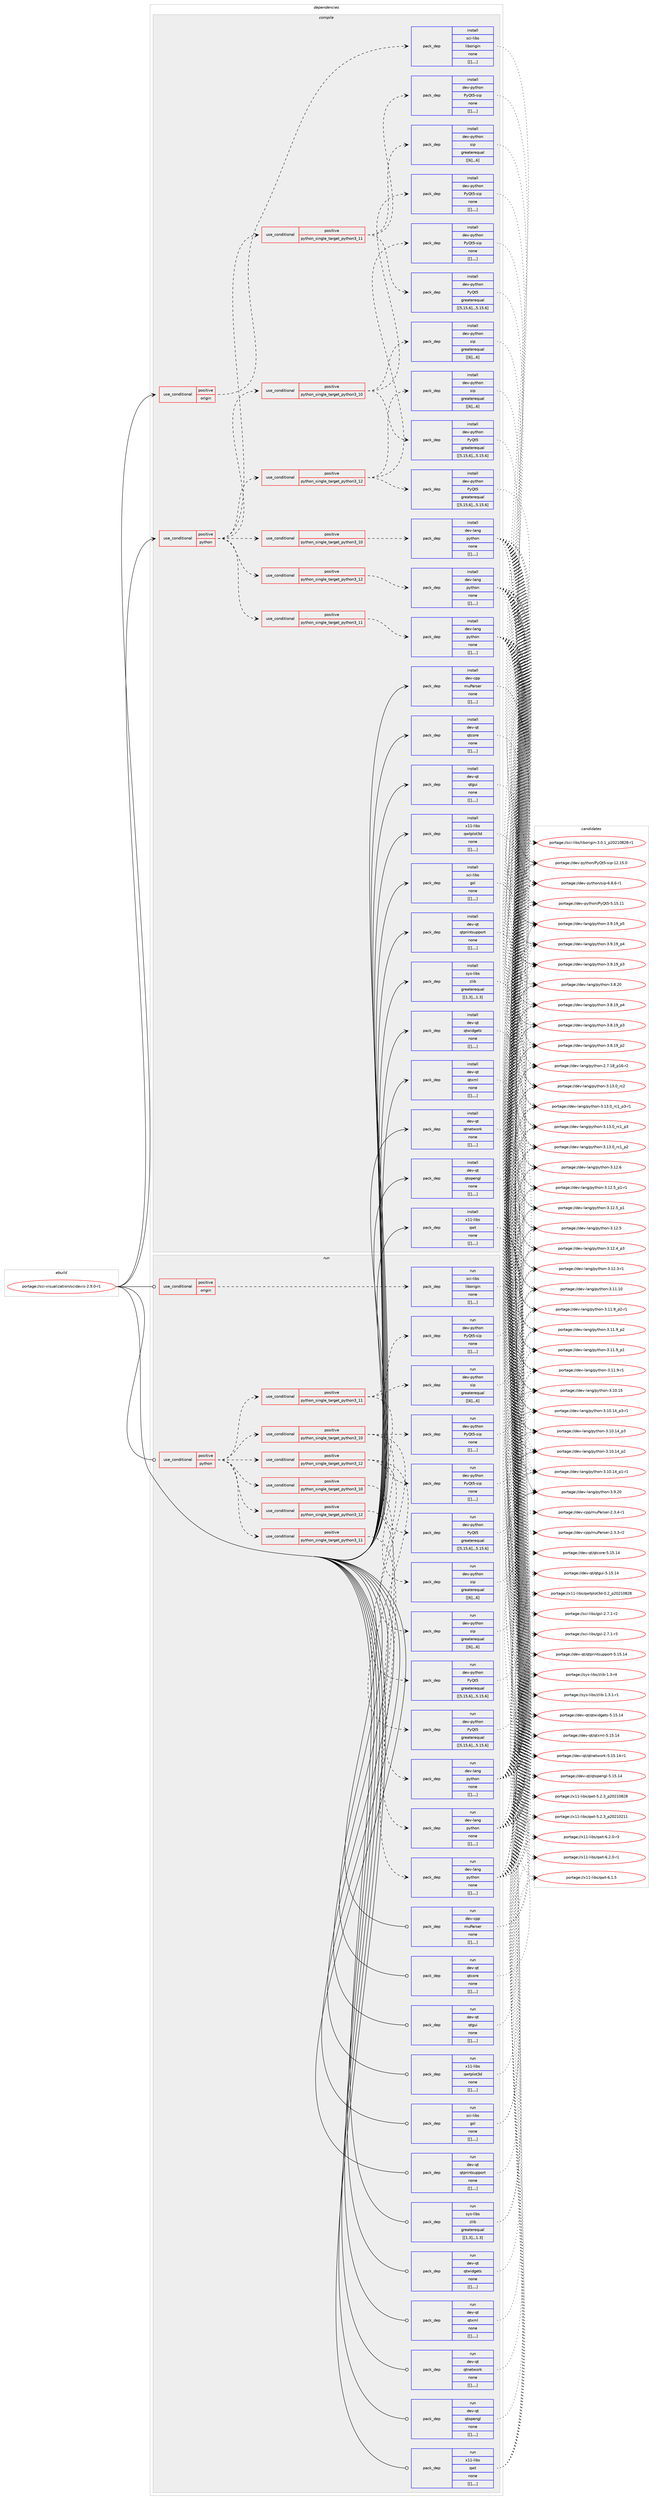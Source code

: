 digraph prolog {

# *************
# Graph options
# *************

newrank=true;
concentrate=true;
compound=true;
graph [rankdir=LR,fontname=Helvetica,fontsize=10,ranksep=1.5];#, ranksep=2.5, nodesep=0.2];
edge  [arrowhead=vee];
node  [fontname=Helvetica,fontsize=10];

# **********
# The ebuild
# **********

subgraph cluster_leftcol {
color=gray;
label=<<i>ebuild</i>>;
id [label="portage://sci-visualization/scidavis-2.9.0-r1", color=red, width=4, href="../sci-visualization/scidavis-2.9.0-r1.svg"];
}

# ****************
# The dependencies
# ****************

subgraph cluster_midcol {
color=gray;
label=<<i>dependencies</i>>;
subgraph cluster_compile {
fillcolor="#eeeeee";
style=filled;
label=<<i>compile</i>>;
subgraph cond114150 {
dependency430444 [label=<<TABLE BORDER="0" CELLBORDER="1" CELLSPACING="0" CELLPADDING="4"><TR><TD ROWSPAN="3" CELLPADDING="10">use_conditional</TD></TR><TR><TD>positive</TD></TR><TR><TD>origin</TD></TR></TABLE>>, shape=none, color=red];
subgraph pack313247 {
dependency430445 [label=<<TABLE BORDER="0" CELLBORDER="1" CELLSPACING="0" CELLPADDING="4" WIDTH="220"><TR><TD ROWSPAN="6" CELLPADDING="30">pack_dep</TD></TR><TR><TD WIDTH="110">install</TD></TR><TR><TD>sci-libs</TD></TR><TR><TD>liborigin</TD></TR><TR><TD>none</TD></TR><TR><TD>[[],,,,]</TD></TR></TABLE>>, shape=none, color=blue];
}
dependency430444:e -> dependency430445:w [weight=20,style="dashed",arrowhead="vee"];
}
id:e -> dependency430444:w [weight=20,style="solid",arrowhead="vee"];
subgraph cond114151 {
dependency430446 [label=<<TABLE BORDER="0" CELLBORDER="1" CELLSPACING="0" CELLPADDING="4"><TR><TD ROWSPAN="3" CELLPADDING="10">use_conditional</TD></TR><TR><TD>positive</TD></TR><TR><TD>python</TD></TR></TABLE>>, shape=none, color=red];
subgraph cond114152 {
dependency430447 [label=<<TABLE BORDER="0" CELLBORDER="1" CELLSPACING="0" CELLPADDING="4"><TR><TD ROWSPAN="3" CELLPADDING="10">use_conditional</TD></TR><TR><TD>positive</TD></TR><TR><TD>python_single_target_python3_10</TD></TR></TABLE>>, shape=none, color=red];
subgraph pack313248 {
dependency430448 [label=<<TABLE BORDER="0" CELLBORDER="1" CELLSPACING="0" CELLPADDING="4" WIDTH="220"><TR><TD ROWSPAN="6" CELLPADDING="30">pack_dep</TD></TR><TR><TD WIDTH="110">install</TD></TR><TR><TD>dev-lang</TD></TR><TR><TD>python</TD></TR><TR><TD>none</TD></TR><TR><TD>[[],,,,]</TD></TR></TABLE>>, shape=none, color=blue];
}
dependency430447:e -> dependency430448:w [weight=20,style="dashed",arrowhead="vee"];
}
dependency430446:e -> dependency430447:w [weight=20,style="dashed",arrowhead="vee"];
subgraph cond114153 {
dependency430449 [label=<<TABLE BORDER="0" CELLBORDER="1" CELLSPACING="0" CELLPADDING="4"><TR><TD ROWSPAN="3" CELLPADDING="10">use_conditional</TD></TR><TR><TD>positive</TD></TR><TR><TD>python_single_target_python3_11</TD></TR></TABLE>>, shape=none, color=red];
subgraph pack313249 {
dependency430450 [label=<<TABLE BORDER="0" CELLBORDER="1" CELLSPACING="0" CELLPADDING="4" WIDTH="220"><TR><TD ROWSPAN="6" CELLPADDING="30">pack_dep</TD></TR><TR><TD WIDTH="110">install</TD></TR><TR><TD>dev-lang</TD></TR><TR><TD>python</TD></TR><TR><TD>none</TD></TR><TR><TD>[[],,,,]</TD></TR></TABLE>>, shape=none, color=blue];
}
dependency430449:e -> dependency430450:w [weight=20,style="dashed",arrowhead="vee"];
}
dependency430446:e -> dependency430449:w [weight=20,style="dashed",arrowhead="vee"];
subgraph cond114154 {
dependency430451 [label=<<TABLE BORDER="0" CELLBORDER="1" CELLSPACING="0" CELLPADDING="4"><TR><TD ROWSPAN="3" CELLPADDING="10">use_conditional</TD></TR><TR><TD>positive</TD></TR><TR><TD>python_single_target_python3_12</TD></TR></TABLE>>, shape=none, color=red];
subgraph pack313250 {
dependency430452 [label=<<TABLE BORDER="0" CELLBORDER="1" CELLSPACING="0" CELLPADDING="4" WIDTH="220"><TR><TD ROWSPAN="6" CELLPADDING="30">pack_dep</TD></TR><TR><TD WIDTH="110">install</TD></TR><TR><TD>dev-lang</TD></TR><TR><TD>python</TD></TR><TR><TD>none</TD></TR><TR><TD>[[],,,,]</TD></TR></TABLE>>, shape=none, color=blue];
}
dependency430451:e -> dependency430452:w [weight=20,style="dashed",arrowhead="vee"];
}
dependency430446:e -> dependency430451:w [weight=20,style="dashed",arrowhead="vee"];
subgraph cond114155 {
dependency430453 [label=<<TABLE BORDER="0" CELLBORDER="1" CELLSPACING="0" CELLPADDING="4"><TR><TD ROWSPAN="3" CELLPADDING="10">use_conditional</TD></TR><TR><TD>positive</TD></TR><TR><TD>python_single_target_python3_10</TD></TR></TABLE>>, shape=none, color=red];
subgraph pack313251 {
dependency430454 [label=<<TABLE BORDER="0" CELLBORDER="1" CELLSPACING="0" CELLPADDING="4" WIDTH="220"><TR><TD ROWSPAN="6" CELLPADDING="30">pack_dep</TD></TR><TR><TD WIDTH="110">install</TD></TR><TR><TD>dev-python</TD></TR><TR><TD>PyQt5</TD></TR><TR><TD>greaterequal</TD></TR><TR><TD>[[5,15,6],,,5.15.6]</TD></TR></TABLE>>, shape=none, color=blue];
}
dependency430453:e -> dependency430454:w [weight=20,style="dashed",arrowhead="vee"];
subgraph pack313252 {
dependency430455 [label=<<TABLE BORDER="0" CELLBORDER="1" CELLSPACING="0" CELLPADDING="4" WIDTH="220"><TR><TD ROWSPAN="6" CELLPADDING="30">pack_dep</TD></TR><TR><TD WIDTH="110">install</TD></TR><TR><TD>dev-python</TD></TR><TR><TD>PyQt5-sip</TD></TR><TR><TD>none</TD></TR><TR><TD>[[],,,,]</TD></TR></TABLE>>, shape=none, color=blue];
}
dependency430453:e -> dependency430455:w [weight=20,style="dashed",arrowhead="vee"];
subgraph pack313253 {
dependency430456 [label=<<TABLE BORDER="0" CELLBORDER="1" CELLSPACING="0" CELLPADDING="4" WIDTH="220"><TR><TD ROWSPAN="6" CELLPADDING="30">pack_dep</TD></TR><TR><TD WIDTH="110">install</TD></TR><TR><TD>dev-python</TD></TR><TR><TD>sip</TD></TR><TR><TD>greaterequal</TD></TR><TR><TD>[[6],,,6]</TD></TR></TABLE>>, shape=none, color=blue];
}
dependency430453:e -> dependency430456:w [weight=20,style="dashed",arrowhead="vee"];
}
dependency430446:e -> dependency430453:w [weight=20,style="dashed",arrowhead="vee"];
subgraph cond114156 {
dependency430457 [label=<<TABLE BORDER="0" CELLBORDER="1" CELLSPACING="0" CELLPADDING="4"><TR><TD ROWSPAN="3" CELLPADDING="10">use_conditional</TD></TR><TR><TD>positive</TD></TR><TR><TD>python_single_target_python3_11</TD></TR></TABLE>>, shape=none, color=red];
subgraph pack313254 {
dependency430458 [label=<<TABLE BORDER="0" CELLBORDER="1" CELLSPACING="0" CELLPADDING="4" WIDTH="220"><TR><TD ROWSPAN="6" CELLPADDING="30">pack_dep</TD></TR><TR><TD WIDTH="110">install</TD></TR><TR><TD>dev-python</TD></TR><TR><TD>PyQt5</TD></TR><TR><TD>greaterequal</TD></TR><TR><TD>[[5,15,6],,,5.15.6]</TD></TR></TABLE>>, shape=none, color=blue];
}
dependency430457:e -> dependency430458:w [weight=20,style="dashed",arrowhead="vee"];
subgraph pack313255 {
dependency430459 [label=<<TABLE BORDER="0" CELLBORDER="1" CELLSPACING="0" CELLPADDING="4" WIDTH="220"><TR><TD ROWSPAN="6" CELLPADDING="30">pack_dep</TD></TR><TR><TD WIDTH="110">install</TD></TR><TR><TD>dev-python</TD></TR><TR><TD>PyQt5-sip</TD></TR><TR><TD>none</TD></TR><TR><TD>[[],,,,]</TD></TR></TABLE>>, shape=none, color=blue];
}
dependency430457:e -> dependency430459:w [weight=20,style="dashed",arrowhead="vee"];
subgraph pack313256 {
dependency430460 [label=<<TABLE BORDER="0" CELLBORDER="1" CELLSPACING="0" CELLPADDING="4" WIDTH="220"><TR><TD ROWSPAN="6" CELLPADDING="30">pack_dep</TD></TR><TR><TD WIDTH="110">install</TD></TR><TR><TD>dev-python</TD></TR><TR><TD>sip</TD></TR><TR><TD>greaterequal</TD></TR><TR><TD>[[6],,,6]</TD></TR></TABLE>>, shape=none, color=blue];
}
dependency430457:e -> dependency430460:w [weight=20,style="dashed",arrowhead="vee"];
}
dependency430446:e -> dependency430457:w [weight=20,style="dashed",arrowhead="vee"];
subgraph cond114157 {
dependency430461 [label=<<TABLE BORDER="0" CELLBORDER="1" CELLSPACING="0" CELLPADDING="4"><TR><TD ROWSPAN="3" CELLPADDING="10">use_conditional</TD></TR><TR><TD>positive</TD></TR><TR><TD>python_single_target_python3_12</TD></TR></TABLE>>, shape=none, color=red];
subgraph pack313257 {
dependency430462 [label=<<TABLE BORDER="0" CELLBORDER="1" CELLSPACING="0" CELLPADDING="4" WIDTH="220"><TR><TD ROWSPAN="6" CELLPADDING="30">pack_dep</TD></TR><TR><TD WIDTH="110">install</TD></TR><TR><TD>dev-python</TD></TR><TR><TD>PyQt5</TD></TR><TR><TD>greaterequal</TD></TR><TR><TD>[[5,15,6],,,5.15.6]</TD></TR></TABLE>>, shape=none, color=blue];
}
dependency430461:e -> dependency430462:w [weight=20,style="dashed",arrowhead="vee"];
subgraph pack313258 {
dependency430463 [label=<<TABLE BORDER="0" CELLBORDER="1" CELLSPACING="0" CELLPADDING="4" WIDTH="220"><TR><TD ROWSPAN="6" CELLPADDING="30">pack_dep</TD></TR><TR><TD WIDTH="110">install</TD></TR><TR><TD>dev-python</TD></TR><TR><TD>PyQt5-sip</TD></TR><TR><TD>none</TD></TR><TR><TD>[[],,,,]</TD></TR></TABLE>>, shape=none, color=blue];
}
dependency430461:e -> dependency430463:w [weight=20,style="dashed",arrowhead="vee"];
subgraph pack313259 {
dependency430464 [label=<<TABLE BORDER="0" CELLBORDER="1" CELLSPACING="0" CELLPADDING="4" WIDTH="220"><TR><TD ROWSPAN="6" CELLPADDING="30">pack_dep</TD></TR><TR><TD WIDTH="110">install</TD></TR><TR><TD>dev-python</TD></TR><TR><TD>sip</TD></TR><TR><TD>greaterequal</TD></TR><TR><TD>[[6],,,6]</TD></TR></TABLE>>, shape=none, color=blue];
}
dependency430461:e -> dependency430464:w [weight=20,style="dashed",arrowhead="vee"];
}
dependency430446:e -> dependency430461:w [weight=20,style="dashed",arrowhead="vee"];
}
id:e -> dependency430446:w [weight=20,style="solid",arrowhead="vee"];
subgraph pack313260 {
dependency430465 [label=<<TABLE BORDER="0" CELLBORDER="1" CELLSPACING="0" CELLPADDING="4" WIDTH="220"><TR><TD ROWSPAN="6" CELLPADDING="30">pack_dep</TD></TR><TR><TD WIDTH="110">install</TD></TR><TR><TD>dev-cpp</TD></TR><TR><TD>muParser</TD></TR><TR><TD>none</TD></TR><TR><TD>[[],,,,]</TD></TR></TABLE>>, shape=none, color=blue];
}
id:e -> dependency430465:w [weight=20,style="solid",arrowhead="vee"];
subgraph pack313261 {
dependency430466 [label=<<TABLE BORDER="0" CELLBORDER="1" CELLSPACING="0" CELLPADDING="4" WIDTH="220"><TR><TD ROWSPAN="6" CELLPADDING="30">pack_dep</TD></TR><TR><TD WIDTH="110">install</TD></TR><TR><TD>dev-qt</TD></TR><TR><TD>qtcore</TD></TR><TR><TD>none</TD></TR><TR><TD>[[],,,,]</TD></TR></TABLE>>, shape=none, color=blue];
}
id:e -> dependency430466:w [weight=20,style="solid",arrowhead="vee"];
subgraph pack313262 {
dependency430467 [label=<<TABLE BORDER="0" CELLBORDER="1" CELLSPACING="0" CELLPADDING="4" WIDTH="220"><TR><TD ROWSPAN="6" CELLPADDING="30">pack_dep</TD></TR><TR><TD WIDTH="110">install</TD></TR><TR><TD>dev-qt</TD></TR><TR><TD>qtgui</TD></TR><TR><TD>none</TD></TR><TR><TD>[[],,,,]</TD></TR></TABLE>>, shape=none, color=blue];
}
id:e -> dependency430467:w [weight=20,style="solid",arrowhead="vee"];
subgraph pack313263 {
dependency430468 [label=<<TABLE BORDER="0" CELLBORDER="1" CELLSPACING="0" CELLPADDING="4" WIDTH="220"><TR><TD ROWSPAN="6" CELLPADDING="30">pack_dep</TD></TR><TR><TD WIDTH="110">install</TD></TR><TR><TD>dev-qt</TD></TR><TR><TD>qtnetwork</TD></TR><TR><TD>none</TD></TR><TR><TD>[[],,,,]</TD></TR></TABLE>>, shape=none, color=blue];
}
id:e -> dependency430468:w [weight=20,style="solid",arrowhead="vee"];
subgraph pack313264 {
dependency430469 [label=<<TABLE BORDER="0" CELLBORDER="1" CELLSPACING="0" CELLPADDING="4" WIDTH="220"><TR><TD ROWSPAN="6" CELLPADDING="30">pack_dep</TD></TR><TR><TD WIDTH="110">install</TD></TR><TR><TD>dev-qt</TD></TR><TR><TD>qtopengl</TD></TR><TR><TD>none</TD></TR><TR><TD>[[],,,,]</TD></TR></TABLE>>, shape=none, color=blue];
}
id:e -> dependency430469:w [weight=20,style="solid",arrowhead="vee"];
subgraph pack313265 {
dependency430470 [label=<<TABLE BORDER="0" CELLBORDER="1" CELLSPACING="0" CELLPADDING="4" WIDTH="220"><TR><TD ROWSPAN="6" CELLPADDING="30">pack_dep</TD></TR><TR><TD WIDTH="110">install</TD></TR><TR><TD>dev-qt</TD></TR><TR><TD>qtprintsupport</TD></TR><TR><TD>none</TD></TR><TR><TD>[[],,,,]</TD></TR></TABLE>>, shape=none, color=blue];
}
id:e -> dependency430470:w [weight=20,style="solid",arrowhead="vee"];
subgraph pack313266 {
dependency430471 [label=<<TABLE BORDER="0" CELLBORDER="1" CELLSPACING="0" CELLPADDING="4" WIDTH="220"><TR><TD ROWSPAN="6" CELLPADDING="30">pack_dep</TD></TR><TR><TD WIDTH="110">install</TD></TR><TR><TD>dev-qt</TD></TR><TR><TD>qtwidgets</TD></TR><TR><TD>none</TD></TR><TR><TD>[[],,,,]</TD></TR></TABLE>>, shape=none, color=blue];
}
id:e -> dependency430471:w [weight=20,style="solid",arrowhead="vee"];
subgraph pack313267 {
dependency430472 [label=<<TABLE BORDER="0" CELLBORDER="1" CELLSPACING="0" CELLPADDING="4" WIDTH="220"><TR><TD ROWSPAN="6" CELLPADDING="30">pack_dep</TD></TR><TR><TD WIDTH="110">install</TD></TR><TR><TD>dev-qt</TD></TR><TR><TD>qtxml</TD></TR><TR><TD>none</TD></TR><TR><TD>[[],,,,]</TD></TR></TABLE>>, shape=none, color=blue];
}
id:e -> dependency430472:w [weight=20,style="solid",arrowhead="vee"];
subgraph pack313268 {
dependency430473 [label=<<TABLE BORDER="0" CELLBORDER="1" CELLSPACING="0" CELLPADDING="4" WIDTH="220"><TR><TD ROWSPAN="6" CELLPADDING="30">pack_dep</TD></TR><TR><TD WIDTH="110">install</TD></TR><TR><TD>sci-libs</TD></TR><TR><TD>gsl</TD></TR><TR><TD>none</TD></TR><TR><TD>[[],,,,]</TD></TR></TABLE>>, shape=none, color=blue];
}
id:e -> dependency430473:w [weight=20,style="solid",arrowhead="vee"];
subgraph pack313269 {
dependency430474 [label=<<TABLE BORDER="0" CELLBORDER="1" CELLSPACING="0" CELLPADDING="4" WIDTH="220"><TR><TD ROWSPAN="6" CELLPADDING="30">pack_dep</TD></TR><TR><TD WIDTH="110">install</TD></TR><TR><TD>sys-libs</TD></TR><TR><TD>zlib</TD></TR><TR><TD>greaterequal</TD></TR><TR><TD>[[1,3],,,1.3]</TD></TR></TABLE>>, shape=none, color=blue];
}
id:e -> dependency430474:w [weight=20,style="solid",arrowhead="vee"];
subgraph pack313270 {
dependency430475 [label=<<TABLE BORDER="0" CELLBORDER="1" CELLSPACING="0" CELLPADDING="4" WIDTH="220"><TR><TD ROWSPAN="6" CELLPADDING="30">pack_dep</TD></TR><TR><TD WIDTH="110">install</TD></TR><TR><TD>x11-libs</TD></TR><TR><TD>qwt</TD></TR><TR><TD>none</TD></TR><TR><TD>[[],,,,]</TD></TR></TABLE>>, shape=none, color=blue];
}
id:e -> dependency430475:w [weight=20,style="solid",arrowhead="vee"];
subgraph pack313271 {
dependency430476 [label=<<TABLE BORDER="0" CELLBORDER="1" CELLSPACING="0" CELLPADDING="4" WIDTH="220"><TR><TD ROWSPAN="6" CELLPADDING="30">pack_dep</TD></TR><TR><TD WIDTH="110">install</TD></TR><TR><TD>x11-libs</TD></TR><TR><TD>qwtplot3d</TD></TR><TR><TD>none</TD></TR><TR><TD>[[],,,,]</TD></TR></TABLE>>, shape=none, color=blue];
}
id:e -> dependency430476:w [weight=20,style="solid",arrowhead="vee"];
}
subgraph cluster_compileandrun {
fillcolor="#eeeeee";
style=filled;
label=<<i>compile and run</i>>;
}
subgraph cluster_run {
fillcolor="#eeeeee";
style=filled;
label=<<i>run</i>>;
subgraph cond114158 {
dependency430477 [label=<<TABLE BORDER="0" CELLBORDER="1" CELLSPACING="0" CELLPADDING="4"><TR><TD ROWSPAN="3" CELLPADDING="10">use_conditional</TD></TR><TR><TD>positive</TD></TR><TR><TD>origin</TD></TR></TABLE>>, shape=none, color=red];
subgraph pack313272 {
dependency430478 [label=<<TABLE BORDER="0" CELLBORDER="1" CELLSPACING="0" CELLPADDING="4" WIDTH="220"><TR><TD ROWSPAN="6" CELLPADDING="30">pack_dep</TD></TR><TR><TD WIDTH="110">run</TD></TR><TR><TD>sci-libs</TD></TR><TR><TD>liborigin</TD></TR><TR><TD>none</TD></TR><TR><TD>[[],,,,]</TD></TR></TABLE>>, shape=none, color=blue];
}
dependency430477:e -> dependency430478:w [weight=20,style="dashed",arrowhead="vee"];
}
id:e -> dependency430477:w [weight=20,style="solid",arrowhead="odot"];
subgraph cond114159 {
dependency430479 [label=<<TABLE BORDER="0" CELLBORDER="1" CELLSPACING="0" CELLPADDING="4"><TR><TD ROWSPAN="3" CELLPADDING="10">use_conditional</TD></TR><TR><TD>positive</TD></TR><TR><TD>python</TD></TR></TABLE>>, shape=none, color=red];
subgraph cond114160 {
dependency430480 [label=<<TABLE BORDER="0" CELLBORDER="1" CELLSPACING="0" CELLPADDING="4"><TR><TD ROWSPAN="3" CELLPADDING="10">use_conditional</TD></TR><TR><TD>positive</TD></TR><TR><TD>python_single_target_python3_10</TD></TR></TABLE>>, shape=none, color=red];
subgraph pack313273 {
dependency430481 [label=<<TABLE BORDER="0" CELLBORDER="1" CELLSPACING="0" CELLPADDING="4" WIDTH="220"><TR><TD ROWSPAN="6" CELLPADDING="30">pack_dep</TD></TR><TR><TD WIDTH="110">run</TD></TR><TR><TD>dev-lang</TD></TR><TR><TD>python</TD></TR><TR><TD>none</TD></TR><TR><TD>[[],,,,]</TD></TR></TABLE>>, shape=none, color=blue];
}
dependency430480:e -> dependency430481:w [weight=20,style="dashed",arrowhead="vee"];
}
dependency430479:e -> dependency430480:w [weight=20,style="dashed",arrowhead="vee"];
subgraph cond114161 {
dependency430482 [label=<<TABLE BORDER="0" CELLBORDER="1" CELLSPACING="0" CELLPADDING="4"><TR><TD ROWSPAN="3" CELLPADDING="10">use_conditional</TD></TR><TR><TD>positive</TD></TR><TR><TD>python_single_target_python3_11</TD></TR></TABLE>>, shape=none, color=red];
subgraph pack313274 {
dependency430483 [label=<<TABLE BORDER="0" CELLBORDER="1" CELLSPACING="0" CELLPADDING="4" WIDTH="220"><TR><TD ROWSPAN="6" CELLPADDING="30">pack_dep</TD></TR><TR><TD WIDTH="110">run</TD></TR><TR><TD>dev-lang</TD></TR><TR><TD>python</TD></TR><TR><TD>none</TD></TR><TR><TD>[[],,,,]</TD></TR></TABLE>>, shape=none, color=blue];
}
dependency430482:e -> dependency430483:w [weight=20,style="dashed",arrowhead="vee"];
}
dependency430479:e -> dependency430482:w [weight=20,style="dashed",arrowhead="vee"];
subgraph cond114162 {
dependency430484 [label=<<TABLE BORDER="0" CELLBORDER="1" CELLSPACING="0" CELLPADDING="4"><TR><TD ROWSPAN="3" CELLPADDING="10">use_conditional</TD></TR><TR><TD>positive</TD></TR><TR><TD>python_single_target_python3_12</TD></TR></TABLE>>, shape=none, color=red];
subgraph pack313275 {
dependency430485 [label=<<TABLE BORDER="0" CELLBORDER="1" CELLSPACING="0" CELLPADDING="4" WIDTH="220"><TR><TD ROWSPAN="6" CELLPADDING="30">pack_dep</TD></TR><TR><TD WIDTH="110">run</TD></TR><TR><TD>dev-lang</TD></TR><TR><TD>python</TD></TR><TR><TD>none</TD></TR><TR><TD>[[],,,,]</TD></TR></TABLE>>, shape=none, color=blue];
}
dependency430484:e -> dependency430485:w [weight=20,style="dashed",arrowhead="vee"];
}
dependency430479:e -> dependency430484:w [weight=20,style="dashed",arrowhead="vee"];
subgraph cond114163 {
dependency430486 [label=<<TABLE BORDER="0" CELLBORDER="1" CELLSPACING="0" CELLPADDING="4"><TR><TD ROWSPAN="3" CELLPADDING="10">use_conditional</TD></TR><TR><TD>positive</TD></TR><TR><TD>python_single_target_python3_10</TD></TR></TABLE>>, shape=none, color=red];
subgraph pack313276 {
dependency430487 [label=<<TABLE BORDER="0" CELLBORDER="1" CELLSPACING="0" CELLPADDING="4" WIDTH="220"><TR><TD ROWSPAN="6" CELLPADDING="30">pack_dep</TD></TR><TR><TD WIDTH="110">run</TD></TR><TR><TD>dev-python</TD></TR><TR><TD>PyQt5</TD></TR><TR><TD>greaterequal</TD></TR><TR><TD>[[5,15,6],,,5.15.6]</TD></TR></TABLE>>, shape=none, color=blue];
}
dependency430486:e -> dependency430487:w [weight=20,style="dashed",arrowhead="vee"];
subgraph pack313277 {
dependency430488 [label=<<TABLE BORDER="0" CELLBORDER="1" CELLSPACING="0" CELLPADDING="4" WIDTH="220"><TR><TD ROWSPAN="6" CELLPADDING="30">pack_dep</TD></TR><TR><TD WIDTH="110">run</TD></TR><TR><TD>dev-python</TD></TR><TR><TD>PyQt5-sip</TD></TR><TR><TD>none</TD></TR><TR><TD>[[],,,,]</TD></TR></TABLE>>, shape=none, color=blue];
}
dependency430486:e -> dependency430488:w [weight=20,style="dashed",arrowhead="vee"];
subgraph pack313278 {
dependency430489 [label=<<TABLE BORDER="0" CELLBORDER="1" CELLSPACING="0" CELLPADDING="4" WIDTH="220"><TR><TD ROWSPAN="6" CELLPADDING="30">pack_dep</TD></TR><TR><TD WIDTH="110">run</TD></TR><TR><TD>dev-python</TD></TR><TR><TD>sip</TD></TR><TR><TD>greaterequal</TD></TR><TR><TD>[[6],,,6]</TD></TR></TABLE>>, shape=none, color=blue];
}
dependency430486:e -> dependency430489:w [weight=20,style="dashed",arrowhead="vee"];
}
dependency430479:e -> dependency430486:w [weight=20,style="dashed",arrowhead="vee"];
subgraph cond114164 {
dependency430490 [label=<<TABLE BORDER="0" CELLBORDER="1" CELLSPACING="0" CELLPADDING="4"><TR><TD ROWSPAN="3" CELLPADDING="10">use_conditional</TD></TR><TR><TD>positive</TD></TR><TR><TD>python_single_target_python3_11</TD></TR></TABLE>>, shape=none, color=red];
subgraph pack313279 {
dependency430491 [label=<<TABLE BORDER="0" CELLBORDER="1" CELLSPACING="0" CELLPADDING="4" WIDTH="220"><TR><TD ROWSPAN="6" CELLPADDING="30">pack_dep</TD></TR><TR><TD WIDTH="110">run</TD></TR><TR><TD>dev-python</TD></TR><TR><TD>PyQt5</TD></TR><TR><TD>greaterequal</TD></TR><TR><TD>[[5,15,6],,,5.15.6]</TD></TR></TABLE>>, shape=none, color=blue];
}
dependency430490:e -> dependency430491:w [weight=20,style="dashed",arrowhead="vee"];
subgraph pack313280 {
dependency430492 [label=<<TABLE BORDER="0" CELLBORDER="1" CELLSPACING="0" CELLPADDING="4" WIDTH="220"><TR><TD ROWSPAN="6" CELLPADDING="30">pack_dep</TD></TR><TR><TD WIDTH="110">run</TD></TR><TR><TD>dev-python</TD></TR><TR><TD>PyQt5-sip</TD></TR><TR><TD>none</TD></TR><TR><TD>[[],,,,]</TD></TR></TABLE>>, shape=none, color=blue];
}
dependency430490:e -> dependency430492:w [weight=20,style="dashed",arrowhead="vee"];
subgraph pack313281 {
dependency430493 [label=<<TABLE BORDER="0" CELLBORDER="1" CELLSPACING="0" CELLPADDING="4" WIDTH="220"><TR><TD ROWSPAN="6" CELLPADDING="30">pack_dep</TD></TR><TR><TD WIDTH="110">run</TD></TR><TR><TD>dev-python</TD></TR><TR><TD>sip</TD></TR><TR><TD>greaterequal</TD></TR><TR><TD>[[6],,,6]</TD></TR></TABLE>>, shape=none, color=blue];
}
dependency430490:e -> dependency430493:w [weight=20,style="dashed",arrowhead="vee"];
}
dependency430479:e -> dependency430490:w [weight=20,style="dashed",arrowhead="vee"];
subgraph cond114165 {
dependency430494 [label=<<TABLE BORDER="0" CELLBORDER="1" CELLSPACING="0" CELLPADDING="4"><TR><TD ROWSPAN="3" CELLPADDING="10">use_conditional</TD></TR><TR><TD>positive</TD></TR><TR><TD>python_single_target_python3_12</TD></TR></TABLE>>, shape=none, color=red];
subgraph pack313282 {
dependency430495 [label=<<TABLE BORDER="0" CELLBORDER="1" CELLSPACING="0" CELLPADDING="4" WIDTH="220"><TR><TD ROWSPAN="6" CELLPADDING="30">pack_dep</TD></TR><TR><TD WIDTH="110">run</TD></TR><TR><TD>dev-python</TD></TR><TR><TD>PyQt5</TD></TR><TR><TD>greaterequal</TD></TR><TR><TD>[[5,15,6],,,5.15.6]</TD></TR></TABLE>>, shape=none, color=blue];
}
dependency430494:e -> dependency430495:w [weight=20,style="dashed",arrowhead="vee"];
subgraph pack313283 {
dependency430496 [label=<<TABLE BORDER="0" CELLBORDER="1" CELLSPACING="0" CELLPADDING="4" WIDTH="220"><TR><TD ROWSPAN="6" CELLPADDING="30">pack_dep</TD></TR><TR><TD WIDTH="110">run</TD></TR><TR><TD>dev-python</TD></TR><TR><TD>PyQt5-sip</TD></TR><TR><TD>none</TD></TR><TR><TD>[[],,,,]</TD></TR></TABLE>>, shape=none, color=blue];
}
dependency430494:e -> dependency430496:w [weight=20,style="dashed",arrowhead="vee"];
subgraph pack313284 {
dependency430497 [label=<<TABLE BORDER="0" CELLBORDER="1" CELLSPACING="0" CELLPADDING="4" WIDTH="220"><TR><TD ROWSPAN="6" CELLPADDING="30">pack_dep</TD></TR><TR><TD WIDTH="110">run</TD></TR><TR><TD>dev-python</TD></TR><TR><TD>sip</TD></TR><TR><TD>greaterequal</TD></TR><TR><TD>[[6],,,6]</TD></TR></TABLE>>, shape=none, color=blue];
}
dependency430494:e -> dependency430497:w [weight=20,style="dashed",arrowhead="vee"];
}
dependency430479:e -> dependency430494:w [weight=20,style="dashed",arrowhead="vee"];
}
id:e -> dependency430479:w [weight=20,style="solid",arrowhead="odot"];
subgraph pack313285 {
dependency430498 [label=<<TABLE BORDER="0" CELLBORDER="1" CELLSPACING="0" CELLPADDING="4" WIDTH="220"><TR><TD ROWSPAN="6" CELLPADDING="30">pack_dep</TD></TR><TR><TD WIDTH="110">run</TD></TR><TR><TD>dev-cpp</TD></TR><TR><TD>muParser</TD></TR><TR><TD>none</TD></TR><TR><TD>[[],,,,]</TD></TR></TABLE>>, shape=none, color=blue];
}
id:e -> dependency430498:w [weight=20,style="solid",arrowhead="odot"];
subgraph pack313286 {
dependency430499 [label=<<TABLE BORDER="0" CELLBORDER="1" CELLSPACING="0" CELLPADDING="4" WIDTH="220"><TR><TD ROWSPAN="6" CELLPADDING="30">pack_dep</TD></TR><TR><TD WIDTH="110">run</TD></TR><TR><TD>dev-qt</TD></TR><TR><TD>qtcore</TD></TR><TR><TD>none</TD></TR><TR><TD>[[],,,,]</TD></TR></TABLE>>, shape=none, color=blue];
}
id:e -> dependency430499:w [weight=20,style="solid",arrowhead="odot"];
subgraph pack313287 {
dependency430500 [label=<<TABLE BORDER="0" CELLBORDER="1" CELLSPACING="0" CELLPADDING="4" WIDTH="220"><TR><TD ROWSPAN="6" CELLPADDING="30">pack_dep</TD></TR><TR><TD WIDTH="110">run</TD></TR><TR><TD>dev-qt</TD></TR><TR><TD>qtgui</TD></TR><TR><TD>none</TD></TR><TR><TD>[[],,,,]</TD></TR></TABLE>>, shape=none, color=blue];
}
id:e -> dependency430500:w [weight=20,style="solid",arrowhead="odot"];
subgraph pack313288 {
dependency430501 [label=<<TABLE BORDER="0" CELLBORDER="1" CELLSPACING="0" CELLPADDING="4" WIDTH="220"><TR><TD ROWSPAN="6" CELLPADDING="30">pack_dep</TD></TR><TR><TD WIDTH="110">run</TD></TR><TR><TD>dev-qt</TD></TR><TR><TD>qtnetwork</TD></TR><TR><TD>none</TD></TR><TR><TD>[[],,,,]</TD></TR></TABLE>>, shape=none, color=blue];
}
id:e -> dependency430501:w [weight=20,style="solid",arrowhead="odot"];
subgraph pack313289 {
dependency430502 [label=<<TABLE BORDER="0" CELLBORDER="1" CELLSPACING="0" CELLPADDING="4" WIDTH="220"><TR><TD ROWSPAN="6" CELLPADDING="30">pack_dep</TD></TR><TR><TD WIDTH="110">run</TD></TR><TR><TD>dev-qt</TD></TR><TR><TD>qtopengl</TD></TR><TR><TD>none</TD></TR><TR><TD>[[],,,,]</TD></TR></TABLE>>, shape=none, color=blue];
}
id:e -> dependency430502:w [weight=20,style="solid",arrowhead="odot"];
subgraph pack313290 {
dependency430503 [label=<<TABLE BORDER="0" CELLBORDER="1" CELLSPACING="0" CELLPADDING="4" WIDTH="220"><TR><TD ROWSPAN="6" CELLPADDING="30">pack_dep</TD></TR><TR><TD WIDTH="110">run</TD></TR><TR><TD>dev-qt</TD></TR><TR><TD>qtprintsupport</TD></TR><TR><TD>none</TD></TR><TR><TD>[[],,,,]</TD></TR></TABLE>>, shape=none, color=blue];
}
id:e -> dependency430503:w [weight=20,style="solid",arrowhead="odot"];
subgraph pack313291 {
dependency430504 [label=<<TABLE BORDER="0" CELLBORDER="1" CELLSPACING="0" CELLPADDING="4" WIDTH="220"><TR><TD ROWSPAN="6" CELLPADDING="30">pack_dep</TD></TR><TR><TD WIDTH="110">run</TD></TR><TR><TD>dev-qt</TD></TR><TR><TD>qtwidgets</TD></TR><TR><TD>none</TD></TR><TR><TD>[[],,,,]</TD></TR></TABLE>>, shape=none, color=blue];
}
id:e -> dependency430504:w [weight=20,style="solid",arrowhead="odot"];
subgraph pack313292 {
dependency430505 [label=<<TABLE BORDER="0" CELLBORDER="1" CELLSPACING="0" CELLPADDING="4" WIDTH="220"><TR><TD ROWSPAN="6" CELLPADDING="30">pack_dep</TD></TR><TR><TD WIDTH="110">run</TD></TR><TR><TD>dev-qt</TD></TR><TR><TD>qtxml</TD></TR><TR><TD>none</TD></TR><TR><TD>[[],,,,]</TD></TR></TABLE>>, shape=none, color=blue];
}
id:e -> dependency430505:w [weight=20,style="solid",arrowhead="odot"];
subgraph pack313293 {
dependency430506 [label=<<TABLE BORDER="0" CELLBORDER="1" CELLSPACING="0" CELLPADDING="4" WIDTH="220"><TR><TD ROWSPAN="6" CELLPADDING="30">pack_dep</TD></TR><TR><TD WIDTH="110">run</TD></TR><TR><TD>sci-libs</TD></TR><TR><TD>gsl</TD></TR><TR><TD>none</TD></TR><TR><TD>[[],,,,]</TD></TR></TABLE>>, shape=none, color=blue];
}
id:e -> dependency430506:w [weight=20,style="solid",arrowhead="odot"];
subgraph pack313294 {
dependency430507 [label=<<TABLE BORDER="0" CELLBORDER="1" CELLSPACING="0" CELLPADDING="4" WIDTH="220"><TR><TD ROWSPAN="6" CELLPADDING="30">pack_dep</TD></TR><TR><TD WIDTH="110">run</TD></TR><TR><TD>sys-libs</TD></TR><TR><TD>zlib</TD></TR><TR><TD>greaterequal</TD></TR><TR><TD>[[1,3],,,1.3]</TD></TR></TABLE>>, shape=none, color=blue];
}
id:e -> dependency430507:w [weight=20,style="solid",arrowhead="odot"];
subgraph pack313295 {
dependency430508 [label=<<TABLE BORDER="0" CELLBORDER="1" CELLSPACING="0" CELLPADDING="4" WIDTH="220"><TR><TD ROWSPAN="6" CELLPADDING="30">pack_dep</TD></TR><TR><TD WIDTH="110">run</TD></TR><TR><TD>x11-libs</TD></TR><TR><TD>qwt</TD></TR><TR><TD>none</TD></TR><TR><TD>[[],,,,]</TD></TR></TABLE>>, shape=none, color=blue];
}
id:e -> dependency430508:w [weight=20,style="solid",arrowhead="odot"];
subgraph pack313296 {
dependency430509 [label=<<TABLE BORDER="0" CELLBORDER="1" CELLSPACING="0" CELLPADDING="4" WIDTH="220"><TR><TD ROWSPAN="6" CELLPADDING="30">pack_dep</TD></TR><TR><TD WIDTH="110">run</TD></TR><TR><TD>x11-libs</TD></TR><TR><TD>qwtplot3d</TD></TR><TR><TD>none</TD></TR><TR><TD>[[],,,,]</TD></TR></TABLE>>, shape=none, color=blue];
}
id:e -> dependency430509:w [weight=20,style="solid",arrowhead="odot"];
}
}

# **************
# The candidates
# **************

subgraph cluster_choices {
rank=same;
color=gray;
label=<<i>candidates</i>>;

subgraph choice313247 {
color=black;
nodesep=1;
choice11599105451081059811547108105981111141051031051104551464846499511250485049485650564511449 [label="portage://sci-libs/liborigin-3.0.1_p20210828-r1", color=red, width=4,href="../sci-libs/liborigin-3.0.1_p20210828-r1.svg"];
dependency430445:e -> choice11599105451081059811547108105981111141051031051104551464846499511250485049485650564511449:w [style=dotted,weight="100"];
}
subgraph choice313248 {
color=black;
nodesep=1;
choice10010111845108971101034711212111610411111045514649514648951149950 [label="portage://dev-lang/python-3.13.0_rc2", color=red, width=4,href="../dev-lang/python-3.13.0_rc2.svg"];
choice1001011184510897110103471121211161041111104551464951464895114994995112514511449 [label="portage://dev-lang/python-3.13.0_rc1_p3-r1", color=red, width=4,href="../dev-lang/python-3.13.0_rc1_p3-r1.svg"];
choice100101118451089711010347112121116104111110455146495146489511499499511251 [label="portage://dev-lang/python-3.13.0_rc1_p3", color=red, width=4,href="../dev-lang/python-3.13.0_rc1_p3.svg"];
choice100101118451089711010347112121116104111110455146495146489511499499511250 [label="portage://dev-lang/python-3.13.0_rc1_p2", color=red, width=4,href="../dev-lang/python-3.13.0_rc1_p2.svg"];
choice10010111845108971101034711212111610411111045514649504654 [label="portage://dev-lang/python-3.12.6", color=red, width=4,href="../dev-lang/python-3.12.6.svg"];
choice1001011184510897110103471121211161041111104551464950465395112494511449 [label="portage://dev-lang/python-3.12.5_p1-r1", color=red, width=4,href="../dev-lang/python-3.12.5_p1-r1.svg"];
choice100101118451089711010347112121116104111110455146495046539511249 [label="portage://dev-lang/python-3.12.5_p1", color=red, width=4,href="../dev-lang/python-3.12.5_p1.svg"];
choice10010111845108971101034711212111610411111045514649504653 [label="portage://dev-lang/python-3.12.5", color=red, width=4,href="../dev-lang/python-3.12.5.svg"];
choice100101118451089711010347112121116104111110455146495046529511251 [label="portage://dev-lang/python-3.12.4_p3", color=red, width=4,href="../dev-lang/python-3.12.4_p3.svg"];
choice100101118451089711010347112121116104111110455146495046514511449 [label="portage://dev-lang/python-3.12.3-r1", color=red, width=4,href="../dev-lang/python-3.12.3-r1.svg"];
choice1001011184510897110103471121211161041111104551464949464948 [label="portage://dev-lang/python-3.11.10", color=red, width=4,href="../dev-lang/python-3.11.10.svg"];
choice1001011184510897110103471121211161041111104551464949465795112504511449 [label="portage://dev-lang/python-3.11.9_p2-r1", color=red, width=4,href="../dev-lang/python-3.11.9_p2-r1.svg"];
choice100101118451089711010347112121116104111110455146494946579511250 [label="portage://dev-lang/python-3.11.9_p2", color=red, width=4,href="../dev-lang/python-3.11.9_p2.svg"];
choice100101118451089711010347112121116104111110455146494946579511249 [label="portage://dev-lang/python-3.11.9_p1", color=red, width=4,href="../dev-lang/python-3.11.9_p1.svg"];
choice100101118451089711010347112121116104111110455146494946574511449 [label="portage://dev-lang/python-3.11.9-r1", color=red, width=4,href="../dev-lang/python-3.11.9-r1.svg"];
choice1001011184510897110103471121211161041111104551464948464953 [label="portage://dev-lang/python-3.10.15", color=red, width=4,href="../dev-lang/python-3.10.15.svg"];
choice100101118451089711010347112121116104111110455146494846495295112514511449 [label="portage://dev-lang/python-3.10.14_p3-r1", color=red, width=4,href="../dev-lang/python-3.10.14_p3-r1.svg"];
choice10010111845108971101034711212111610411111045514649484649529511251 [label="portage://dev-lang/python-3.10.14_p3", color=red, width=4,href="../dev-lang/python-3.10.14_p3.svg"];
choice10010111845108971101034711212111610411111045514649484649529511250 [label="portage://dev-lang/python-3.10.14_p2", color=red, width=4,href="../dev-lang/python-3.10.14_p2.svg"];
choice100101118451089711010347112121116104111110455146494846495295112494511449 [label="portage://dev-lang/python-3.10.14_p1-r1", color=red, width=4,href="../dev-lang/python-3.10.14_p1-r1.svg"];
choice10010111845108971101034711212111610411111045514657465048 [label="portage://dev-lang/python-3.9.20", color=red, width=4,href="../dev-lang/python-3.9.20.svg"];
choice100101118451089711010347112121116104111110455146574649579511253 [label="portage://dev-lang/python-3.9.19_p5", color=red, width=4,href="../dev-lang/python-3.9.19_p5.svg"];
choice100101118451089711010347112121116104111110455146574649579511252 [label="portage://dev-lang/python-3.9.19_p4", color=red, width=4,href="../dev-lang/python-3.9.19_p4.svg"];
choice100101118451089711010347112121116104111110455146574649579511251 [label="portage://dev-lang/python-3.9.19_p3", color=red, width=4,href="../dev-lang/python-3.9.19_p3.svg"];
choice10010111845108971101034711212111610411111045514656465048 [label="portage://dev-lang/python-3.8.20", color=red, width=4,href="../dev-lang/python-3.8.20.svg"];
choice100101118451089711010347112121116104111110455146564649579511252 [label="portage://dev-lang/python-3.8.19_p4", color=red, width=4,href="../dev-lang/python-3.8.19_p4.svg"];
choice100101118451089711010347112121116104111110455146564649579511251 [label="portage://dev-lang/python-3.8.19_p3", color=red, width=4,href="../dev-lang/python-3.8.19_p3.svg"];
choice100101118451089711010347112121116104111110455146564649579511250 [label="portage://dev-lang/python-3.8.19_p2", color=red, width=4,href="../dev-lang/python-3.8.19_p2.svg"];
choice100101118451089711010347112121116104111110455046554649569511249544511450 [label="portage://dev-lang/python-2.7.18_p16-r2", color=red, width=4,href="../dev-lang/python-2.7.18_p16-r2.svg"];
dependency430448:e -> choice10010111845108971101034711212111610411111045514649514648951149950:w [style=dotted,weight="100"];
dependency430448:e -> choice1001011184510897110103471121211161041111104551464951464895114994995112514511449:w [style=dotted,weight="100"];
dependency430448:e -> choice100101118451089711010347112121116104111110455146495146489511499499511251:w [style=dotted,weight="100"];
dependency430448:e -> choice100101118451089711010347112121116104111110455146495146489511499499511250:w [style=dotted,weight="100"];
dependency430448:e -> choice10010111845108971101034711212111610411111045514649504654:w [style=dotted,weight="100"];
dependency430448:e -> choice1001011184510897110103471121211161041111104551464950465395112494511449:w [style=dotted,weight="100"];
dependency430448:e -> choice100101118451089711010347112121116104111110455146495046539511249:w [style=dotted,weight="100"];
dependency430448:e -> choice10010111845108971101034711212111610411111045514649504653:w [style=dotted,weight="100"];
dependency430448:e -> choice100101118451089711010347112121116104111110455146495046529511251:w [style=dotted,weight="100"];
dependency430448:e -> choice100101118451089711010347112121116104111110455146495046514511449:w [style=dotted,weight="100"];
dependency430448:e -> choice1001011184510897110103471121211161041111104551464949464948:w [style=dotted,weight="100"];
dependency430448:e -> choice1001011184510897110103471121211161041111104551464949465795112504511449:w [style=dotted,weight="100"];
dependency430448:e -> choice100101118451089711010347112121116104111110455146494946579511250:w [style=dotted,weight="100"];
dependency430448:e -> choice100101118451089711010347112121116104111110455146494946579511249:w [style=dotted,weight="100"];
dependency430448:e -> choice100101118451089711010347112121116104111110455146494946574511449:w [style=dotted,weight="100"];
dependency430448:e -> choice1001011184510897110103471121211161041111104551464948464953:w [style=dotted,weight="100"];
dependency430448:e -> choice100101118451089711010347112121116104111110455146494846495295112514511449:w [style=dotted,weight="100"];
dependency430448:e -> choice10010111845108971101034711212111610411111045514649484649529511251:w [style=dotted,weight="100"];
dependency430448:e -> choice10010111845108971101034711212111610411111045514649484649529511250:w [style=dotted,weight="100"];
dependency430448:e -> choice100101118451089711010347112121116104111110455146494846495295112494511449:w [style=dotted,weight="100"];
dependency430448:e -> choice10010111845108971101034711212111610411111045514657465048:w [style=dotted,weight="100"];
dependency430448:e -> choice100101118451089711010347112121116104111110455146574649579511253:w [style=dotted,weight="100"];
dependency430448:e -> choice100101118451089711010347112121116104111110455146574649579511252:w [style=dotted,weight="100"];
dependency430448:e -> choice100101118451089711010347112121116104111110455146574649579511251:w [style=dotted,weight="100"];
dependency430448:e -> choice10010111845108971101034711212111610411111045514656465048:w [style=dotted,weight="100"];
dependency430448:e -> choice100101118451089711010347112121116104111110455146564649579511252:w [style=dotted,weight="100"];
dependency430448:e -> choice100101118451089711010347112121116104111110455146564649579511251:w [style=dotted,weight="100"];
dependency430448:e -> choice100101118451089711010347112121116104111110455146564649579511250:w [style=dotted,weight="100"];
dependency430448:e -> choice100101118451089711010347112121116104111110455046554649569511249544511450:w [style=dotted,weight="100"];
}
subgraph choice313249 {
color=black;
nodesep=1;
choice10010111845108971101034711212111610411111045514649514648951149950 [label="portage://dev-lang/python-3.13.0_rc2", color=red, width=4,href="../dev-lang/python-3.13.0_rc2.svg"];
choice1001011184510897110103471121211161041111104551464951464895114994995112514511449 [label="portage://dev-lang/python-3.13.0_rc1_p3-r1", color=red, width=4,href="../dev-lang/python-3.13.0_rc1_p3-r1.svg"];
choice100101118451089711010347112121116104111110455146495146489511499499511251 [label="portage://dev-lang/python-3.13.0_rc1_p3", color=red, width=4,href="../dev-lang/python-3.13.0_rc1_p3.svg"];
choice100101118451089711010347112121116104111110455146495146489511499499511250 [label="portage://dev-lang/python-3.13.0_rc1_p2", color=red, width=4,href="../dev-lang/python-3.13.0_rc1_p2.svg"];
choice10010111845108971101034711212111610411111045514649504654 [label="portage://dev-lang/python-3.12.6", color=red, width=4,href="../dev-lang/python-3.12.6.svg"];
choice1001011184510897110103471121211161041111104551464950465395112494511449 [label="portage://dev-lang/python-3.12.5_p1-r1", color=red, width=4,href="../dev-lang/python-3.12.5_p1-r1.svg"];
choice100101118451089711010347112121116104111110455146495046539511249 [label="portage://dev-lang/python-3.12.5_p1", color=red, width=4,href="../dev-lang/python-3.12.5_p1.svg"];
choice10010111845108971101034711212111610411111045514649504653 [label="portage://dev-lang/python-3.12.5", color=red, width=4,href="../dev-lang/python-3.12.5.svg"];
choice100101118451089711010347112121116104111110455146495046529511251 [label="portage://dev-lang/python-3.12.4_p3", color=red, width=4,href="../dev-lang/python-3.12.4_p3.svg"];
choice100101118451089711010347112121116104111110455146495046514511449 [label="portage://dev-lang/python-3.12.3-r1", color=red, width=4,href="../dev-lang/python-3.12.3-r1.svg"];
choice1001011184510897110103471121211161041111104551464949464948 [label="portage://dev-lang/python-3.11.10", color=red, width=4,href="../dev-lang/python-3.11.10.svg"];
choice1001011184510897110103471121211161041111104551464949465795112504511449 [label="portage://dev-lang/python-3.11.9_p2-r1", color=red, width=4,href="../dev-lang/python-3.11.9_p2-r1.svg"];
choice100101118451089711010347112121116104111110455146494946579511250 [label="portage://dev-lang/python-3.11.9_p2", color=red, width=4,href="../dev-lang/python-3.11.9_p2.svg"];
choice100101118451089711010347112121116104111110455146494946579511249 [label="portage://dev-lang/python-3.11.9_p1", color=red, width=4,href="../dev-lang/python-3.11.9_p1.svg"];
choice100101118451089711010347112121116104111110455146494946574511449 [label="portage://dev-lang/python-3.11.9-r1", color=red, width=4,href="../dev-lang/python-3.11.9-r1.svg"];
choice1001011184510897110103471121211161041111104551464948464953 [label="portage://dev-lang/python-3.10.15", color=red, width=4,href="../dev-lang/python-3.10.15.svg"];
choice100101118451089711010347112121116104111110455146494846495295112514511449 [label="portage://dev-lang/python-3.10.14_p3-r1", color=red, width=4,href="../dev-lang/python-3.10.14_p3-r1.svg"];
choice10010111845108971101034711212111610411111045514649484649529511251 [label="portage://dev-lang/python-3.10.14_p3", color=red, width=4,href="../dev-lang/python-3.10.14_p3.svg"];
choice10010111845108971101034711212111610411111045514649484649529511250 [label="portage://dev-lang/python-3.10.14_p2", color=red, width=4,href="../dev-lang/python-3.10.14_p2.svg"];
choice100101118451089711010347112121116104111110455146494846495295112494511449 [label="portage://dev-lang/python-3.10.14_p1-r1", color=red, width=4,href="../dev-lang/python-3.10.14_p1-r1.svg"];
choice10010111845108971101034711212111610411111045514657465048 [label="portage://dev-lang/python-3.9.20", color=red, width=4,href="../dev-lang/python-3.9.20.svg"];
choice100101118451089711010347112121116104111110455146574649579511253 [label="portage://dev-lang/python-3.9.19_p5", color=red, width=4,href="../dev-lang/python-3.9.19_p5.svg"];
choice100101118451089711010347112121116104111110455146574649579511252 [label="portage://dev-lang/python-3.9.19_p4", color=red, width=4,href="../dev-lang/python-3.9.19_p4.svg"];
choice100101118451089711010347112121116104111110455146574649579511251 [label="portage://dev-lang/python-3.9.19_p3", color=red, width=4,href="../dev-lang/python-3.9.19_p3.svg"];
choice10010111845108971101034711212111610411111045514656465048 [label="portage://dev-lang/python-3.8.20", color=red, width=4,href="../dev-lang/python-3.8.20.svg"];
choice100101118451089711010347112121116104111110455146564649579511252 [label="portage://dev-lang/python-3.8.19_p4", color=red, width=4,href="../dev-lang/python-3.8.19_p4.svg"];
choice100101118451089711010347112121116104111110455146564649579511251 [label="portage://dev-lang/python-3.8.19_p3", color=red, width=4,href="../dev-lang/python-3.8.19_p3.svg"];
choice100101118451089711010347112121116104111110455146564649579511250 [label="portage://dev-lang/python-3.8.19_p2", color=red, width=4,href="../dev-lang/python-3.8.19_p2.svg"];
choice100101118451089711010347112121116104111110455046554649569511249544511450 [label="portage://dev-lang/python-2.7.18_p16-r2", color=red, width=4,href="../dev-lang/python-2.7.18_p16-r2.svg"];
dependency430450:e -> choice10010111845108971101034711212111610411111045514649514648951149950:w [style=dotted,weight="100"];
dependency430450:e -> choice1001011184510897110103471121211161041111104551464951464895114994995112514511449:w [style=dotted,weight="100"];
dependency430450:e -> choice100101118451089711010347112121116104111110455146495146489511499499511251:w [style=dotted,weight="100"];
dependency430450:e -> choice100101118451089711010347112121116104111110455146495146489511499499511250:w [style=dotted,weight="100"];
dependency430450:e -> choice10010111845108971101034711212111610411111045514649504654:w [style=dotted,weight="100"];
dependency430450:e -> choice1001011184510897110103471121211161041111104551464950465395112494511449:w [style=dotted,weight="100"];
dependency430450:e -> choice100101118451089711010347112121116104111110455146495046539511249:w [style=dotted,weight="100"];
dependency430450:e -> choice10010111845108971101034711212111610411111045514649504653:w [style=dotted,weight="100"];
dependency430450:e -> choice100101118451089711010347112121116104111110455146495046529511251:w [style=dotted,weight="100"];
dependency430450:e -> choice100101118451089711010347112121116104111110455146495046514511449:w [style=dotted,weight="100"];
dependency430450:e -> choice1001011184510897110103471121211161041111104551464949464948:w [style=dotted,weight="100"];
dependency430450:e -> choice1001011184510897110103471121211161041111104551464949465795112504511449:w [style=dotted,weight="100"];
dependency430450:e -> choice100101118451089711010347112121116104111110455146494946579511250:w [style=dotted,weight="100"];
dependency430450:e -> choice100101118451089711010347112121116104111110455146494946579511249:w [style=dotted,weight="100"];
dependency430450:e -> choice100101118451089711010347112121116104111110455146494946574511449:w [style=dotted,weight="100"];
dependency430450:e -> choice1001011184510897110103471121211161041111104551464948464953:w [style=dotted,weight="100"];
dependency430450:e -> choice100101118451089711010347112121116104111110455146494846495295112514511449:w [style=dotted,weight="100"];
dependency430450:e -> choice10010111845108971101034711212111610411111045514649484649529511251:w [style=dotted,weight="100"];
dependency430450:e -> choice10010111845108971101034711212111610411111045514649484649529511250:w [style=dotted,weight="100"];
dependency430450:e -> choice100101118451089711010347112121116104111110455146494846495295112494511449:w [style=dotted,weight="100"];
dependency430450:e -> choice10010111845108971101034711212111610411111045514657465048:w [style=dotted,weight="100"];
dependency430450:e -> choice100101118451089711010347112121116104111110455146574649579511253:w [style=dotted,weight="100"];
dependency430450:e -> choice100101118451089711010347112121116104111110455146574649579511252:w [style=dotted,weight="100"];
dependency430450:e -> choice100101118451089711010347112121116104111110455146574649579511251:w [style=dotted,weight="100"];
dependency430450:e -> choice10010111845108971101034711212111610411111045514656465048:w [style=dotted,weight="100"];
dependency430450:e -> choice100101118451089711010347112121116104111110455146564649579511252:w [style=dotted,weight="100"];
dependency430450:e -> choice100101118451089711010347112121116104111110455146564649579511251:w [style=dotted,weight="100"];
dependency430450:e -> choice100101118451089711010347112121116104111110455146564649579511250:w [style=dotted,weight="100"];
dependency430450:e -> choice100101118451089711010347112121116104111110455046554649569511249544511450:w [style=dotted,weight="100"];
}
subgraph choice313250 {
color=black;
nodesep=1;
choice10010111845108971101034711212111610411111045514649514648951149950 [label="portage://dev-lang/python-3.13.0_rc2", color=red, width=4,href="../dev-lang/python-3.13.0_rc2.svg"];
choice1001011184510897110103471121211161041111104551464951464895114994995112514511449 [label="portage://dev-lang/python-3.13.0_rc1_p3-r1", color=red, width=4,href="../dev-lang/python-3.13.0_rc1_p3-r1.svg"];
choice100101118451089711010347112121116104111110455146495146489511499499511251 [label="portage://dev-lang/python-3.13.0_rc1_p3", color=red, width=4,href="../dev-lang/python-3.13.0_rc1_p3.svg"];
choice100101118451089711010347112121116104111110455146495146489511499499511250 [label="portage://dev-lang/python-3.13.0_rc1_p2", color=red, width=4,href="../dev-lang/python-3.13.0_rc1_p2.svg"];
choice10010111845108971101034711212111610411111045514649504654 [label="portage://dev-lang/python-3.12.6", color=red, width=4,href="../dev-lang/python-3.12.6.svg"];
choice1001011184510897110103471121211161041111104551464950465395112494511449 [label="portage://dev-lang/python-3.12.5_p1-r1", color=red, width=4,href="../dev-lang/python-3.12.5_p1-r1.svg"];
choice100101118451089711010347112121116104111110455146495046539511249 [label="portage://dev-lang/python-3.12.5_p1", color=red, width=4,href="../dev-lang/python-3.12.5_p1.svg"];
choice10010111845108971101034711212111610411111045514649504653 [label="portage://dev-lang/python-3.12.5", color=red, width=4,href="../dev-lang/python-3.12.5.svg"];
choice100101118451089711010347112121116104111110455146495046529511251 [label="portage://dev-lang/python-3.12.4_p3", color=red, width=4,href="../dev-lang/python-3.12.4_p3.svg"];
choice100101118451089711010347112121116104111110455146495046514511449 [label="portage://dev-lang/python-3.12.3-r1", color=red, width=4,href="../dev-lang/python-3.12.3-r1.svg"];
choice1001011184510897110103471121211161041111104551464949464948 [label="portage://dev-lang/python-3.11.10", color=red, width=4,href="../dev-lang/python-3.11.10.svg"];
choice1001011184510897110103471121211161041111104551464949465795112504511449 [label="portage://dev-lang/python-3.11.9_p2-r1", color=red, width=4,href="../dev-lang/python-3.11.9_p2-r1.svg"];
choice100101118451089711010347112121116104111110455146494946579511250 [label="portage://dev-lang/python-3.11.9_p2", color=red, width=4,href="../dev-lang/python-3.11.9_p2.svg"];
choice100101118451089711010347112121116104111110455146494946579511249 [label="portage://dev-lang/python-3.11.9_p1", color=red, width=4,href="../dev-lang/python-3.11.9_p1.svg"];
choice100101118451089711010347112121116104111110455146494946574511449 [label="portage://dev-lang/python-3.11.9-r1", color=red, width=4,href="../dev-lang/python-3.11.9-r1.svg"];
choice1001011184510897110103471121211161041111104551464948464953 [label="portage://dev-lang/python-3.10.15", color=red, width=4,href="../dev-lang/python-3.10.15.svg"];
choice100101118451089711010347112121116104111110455146494846495295112514511449 [label="portage://dev-lang/python-3.10.14_p3-r1", color=red, width=4,href="../dev-lang/python-3.10.14_p3-r1.svg"];
choice10010111845108971101034711212111610411111045514649484649529511251 [label="portage://dev-lang/python-3.10.14_p3", color=red, width=4,href="../dev-lang/python-3.10.14_p3.svg"];
choice10010111845108971101034711212111610411111045514649484649529511250 [label="portage://dev-lang/python-3.10.14_p2", color=red, width=4,href="../dev-lang/python-3.10.14_p2.svg"];
choice100101118451089711010347112121116104111110455146494846495295112494511449 [label="portage://dev-lang/python-3.10.14_p1-r1", color=red, width=4,href="../dev-lang/python-3.10.14_p1-r1.svg"];
choice10010111845108971101034711212111610411111045514657465048 [label="portage://dev-lang/python-3.9.20", color=red, width=4,href="../dev-lang/python-3.9.20.svg"];
choice100101118451089711010347112121116104111110455146574649579511253 [label="portage://dev-lang/python-3.9.19_p5", color=red, width=4,href="../dev-lang/python-3.9.19_p5.svg"];
choice100101118451089711010347112121116104111110455146574649579511252 [label="portage://dev-lang/python-3.9.19_p4", color=red, width=4,href="../dev-lang/python-3.9.19_p4.svg"];
choice100101118451089711010347112121116104111110455146574649579511251 [label="portage://dev-lang/python-3.9.19_p3", color=red, width=4,href="../dev-lang/python-3.9.19_p3.svg"];
choice10010111845108971101034711212111610411111045514656465048 [label="portage://dev-lang/python-3.8.20", color=red, width=4,href="../dev-lang/python-3.8.20.svg"];
choice100101118451089711010347112121116104111110455146564649579511252 [label="portage://dev-lang/python-3.8.19_p4", color=red, width=4,href="../dev-lang/python-3.8.19_p4.svg"];
choice100101118451089711010347112121116104111110455146564649579511251 [label="portage://dev-lang/python-3.8.19_p3", color=red, width=4,href="../dev-lang/python-3.8.19_p3.svg"];
choice100101118451089711010347112121116104111110455146564649579511250 [label="portage://dev-lang/python-3.8.19_p2", color=red, width=4,href="../dev-lang/python-3.8.19_p2.svg"];
choice100101118451089711010347112121116104111110455046554649569511249544511450 [label="portage://dev-lang/python-2.7.18_p16-r2", color=red, width=4,href="../dev-lang/python-2.7.18_p16-r2.svg"];
dependency430452:e -> choice10010111845108971101034711212111610411111045514649514648951149950:w [style=dotted,weight="100"];
dependency430452:e -> choice1001011184510897110103471121211161041111104551464951464895114994995112514511449:w [style=dotted,weight="100"];
dependency430452:e -> choice100101118451089711010347112121116104111110455146495146489511499499511251:w [style=dotted,weight="100"];
dependency430452:e -> choice100101118451089711010347112121116104111110455146495146489511499499511250:w [style=dotted,weight="100"];
dependency430452:e -> choice10010111845108971101034711212111610411111045514649504654:w [style=dotted,weight="100"];
dependency430452:e -> choice1001011184510897110103471121211161041111104551464950465395112494511449:w [style=dotted,weight="100"];
dependency430452:e -> choice100101118451089711010347112121116104111110455146495046539511249:w [style=dotted,weight="100"];
dependency430452:e -> choice10010111845108971101034711212111610411111045514649504653:w [style=dotted,weight="100"];
dependency430452:e -> choice100101118451089711010347112121116104111110455146495046529511251:w [style=dotted,weight="100"];
dependency430452:e -> choice100101118451089711010347112121116104111110455146495046514511449:w [style=dotted,weight="100"];
dependency430452:e -> choice1001011184510897110103471121211161041111104551464949464948:w [style=dotted,weight="100"];
dependency430452:e -> choice1001011184510897110103471121211161041111104551464949465795112504511449:w [style=dotted,weight="100"];
dependency430452:e -> choice100101118451089711010347112121116104111110455146494946579511250:w [style=dotted,weight="100"];
dependency430452:e -> choice100101118451089711010347112121116104111110455146494946579511249:w [style=dotted,weight="100"];
dependency430452:e -> choice100101118451089711010347112121116104111110455146494946574511449:w [style=dotted,weight="100"];
dependency430452:e -> choice1001011184510897110103471121211161041111104551464948464953:w [style=dotted,weight="100"];
dependency430452:e -> choice100101118451089711010347112121116104111110455146494846495295112514511449:w [style=dotted,weight="100"];
dependency430452:e -> choice10010111845108971101034711212111610411111045514649484649529511251:w [style=dotted,weight="100"];
dependency430452:e -> choice10010111845108971101034711212111610411111045514649484649529511250:w [style=dotted,weight="100"];
dependency430452:e -> choice100101118451089711010347112121116104111110455146494846495295112494511449:w [style=dotted,weight="100"];
dependency430452:e -> choice10010111845108971101034711212111610411111045514657465048:w [style=dotted,weight="100"];
dependency430452:e -> choice100101118451089711010347112121116104111110455146574649579511253:w [style=dotted,weight="100"];
dependency430452:e -> choice100101118451089711010347112121116104111110455146574649579511252:w [style=dotted,weight="100"];
dependency430452:e -> choice100101118451089711010347112121116104111110455146574649579511251:w [style=dotted,weight="100"];
dependency430452:e -> choice10010111845108971101034711212111610411111045514656465048:w [style=dotted,weight="100"];
dependency430452:e -> choice100101118451089711010347112121116104111110455146564649579511252:w [style=dotted,weight="100"];
dependency430452:e -> choice100101118451089711010347112121116104111110455146564649579511251:w [style=dotted,weight="100"];
dependency430452:e -> choice100101118451089711010347112121116104111110455146564649579511250:w [style=dotted,weight="100"];
dependency430452:e -> choice100101118451089711010347112121116104111110455046554649569511249544511450:w [style=dotted,weight="100"];
}
subgraph choice313251 {
color=black;
nodesep=1;
choice10010111845112121116104111110478012181116534553464953464949 [label="portage://dev-python/PyQt5-5.15.11", color=red, width=4,href="../dev-python/PyQt5-5.15.11.svg"];
dependency430454:e -> choice10010111845112121116104111110478012181116534553464953464949:w [style=dotted,weight="100"];
}
subgraph choice313252 {
color=black;
nodesep=1;
choice1001011184511212111610411111047801218111653451151051124549504649534648 [label="portage://dev-python/PyQt5-sip-12.15.0", color=red, width=4,href="../dev-python/PyQt5-sip-12.15.0.svg"];
dependency430455:e -> choice1001011184511212111610411111047801218111653451151051124549504649534648:w [style=dotted,weight="100"];
}
subgraph choice313253 {
color=black;
nodesep=1;
choice10010111845112121116104111110471151051124554465646544511449 [label="portage://dev-python/sip-6.8.6-r1", color=red, width=4,href="../dev-python/sip-6.8.6-r1.svg"];
dependency430456:e -> choice10010111845112121116104111110471151051124554465646544511449:w [style=dotted,weight="100"];
}
subgraph choice313254 {
color=black;
nodesep=1;
choice10010111845112121116104111110478012181116534553464953464949 [label="portage://dev-python/PyQt5-5.15.11", color=red, width=4,href="../dev-python/PyQt5-5.15.11.svg"];
dependency430458:e -> choice10010111845112121116104111110478012181116534553464953464949:w [style=dotted,weight="100"];
}
subgraph choice313255 {
color=black;
nodesep=1;
choice1001011184511212111610411111047801218111653451151051124549504649534648 [label="portage://dev-python/PyQt5-sip-12.15.0", color=red, width=4,href="../dev-python/PyQt5-sip-12.15.0.svg"];
dependency430459:e -> choice1001011184511212111610411111047801218111653451151051124549504649534648:w [style=dotted,weight="100"];
}
subgraph choice313256 {
color=black;
nodesep=1;
choice10010111845112121116104111110471151051124554465646544511449 [label="portage://dev-python/sip-6.8.6-r1", color=red, width=4,href="../dev-python/sip-6.8.6-r1.svg"];
dependency430460:e -> choice10010111845112121116104111110471151051124554465646544511449:w [style=dotted,weight="100"];
}
subgraph choice313257 {
color=black;
nodesep=1;
choice10010111845112121116104111110478012181116534553464953464949 [label="portage://dev-python/PyQt5-5.15.11", color=red, width=4,href="../dev-python/PyQt5-5.15.11.svg"];
dependency430462:e -> choice10010111845112121116104111110478012181116534553464953464949:w [style=dotted,weight="100"];
}
subgraph choice313258 {
color=black;
nodesep=1;
choice1001011184511212111610411111047801218111653451151051124549504649534648 [label="portage://dev-python/PyQt5-sip-12.15.0", color=red, width=4,href="../dev-python/PyQt5-sip-12.15.0.svg"];
dependency430463:e -> choice1001011184511212111610411111047801218111653451151051124549504649534648:w [style=dotted,weight="100"];
}
subgraph choice313259 {
color=black;
nodesep=1;
choice10010111845112121116104111110471151051124554465646544511449 [label="portage://dev-python/sip-6.8.6-r1", color=red, width=4,href="../dev-python/sip-6.8.6-r1.svg"];
dependency430464:e -> choice10010111845112121116104111110471151051124554465646544511449:w [style=dotted,weight="100"];
}
subgraph choice313260 {
color=black;
nodesep=1;
choice10010111845991121124710911780971141151011144550465146524511449 [label="portage://dev-cpp/muParser-2.3.4-r1", color=red, width=4,href="../dev-cpp/muParser-2.3.4-r1.svg"];
choice10010111845991121124710911780971141151011144550465146514511450 [label="portage://dev-cpp/muParser-2.3.3-r2", color=red, width=4,href="../dev-cpp/muParser-2.3.3-r2.svg"];
dependency430465:e -> choice10010111845991121124710911780971141151011144550465146524511449:w [style=dotted,weight="100"];
dependency430465:e -> choice10010111845991121124710911780971141151011144550465146514511450:w [style=dotted,weight="100"];
}
subgraph choice313261 {
color=black;
nodesep=1;
choice1001011184511311647113116991111141014553464953464952 [label="portage://dev-qt/qtcore-5.15.14", color=red, width=4,href="../dev-qt/qtcore-5.15.14.svg"];
dependency430466:e -> choice1001011184511311647113116991111141014553464953464952:w [style=dotted,weight="100"];
}
subgraph choice313262 {
color=black;
nodesep=1;
choice10010111845113116471131161031171054553464953464952 [label="portage://dev-qt/qtgui-5.15.14", color=red, width=4,href="../dev-qt/qtgui-5.15.14.svg"];
dependency430467:e -> choice10010111845113116471131161031171054553464953464952:w [style=dotted,weight="100"];
}
subgraph choice313263 {
color=black;
nodesep=1;
choice100101118451131164711311611010111611911111410745534649534649524511449 [label="portage://dev-qt/qtnetwork-5.15.14-r1", color=red, width=4,href="../dev-qt/qtnetwork-5.15.14-r1.svg"];
dependency430468:e -> choice100101118451131164711311611010111611911111410745534649534649524511449:w [style=dotted,weight="100"];
}
subgraph choice313264 {
color=black;
nodesep=1;
choice10010111845113116471131161111121011101031084553464953464952 [label="portage://dev-qt/qtopengl-5.15.14", color=red, width=4,href="../dev-qt/qtopengl-5.15.14.svg"];
dependency430469:e -> choice10010111845113116471131161111121011101031084553464953464952:w [style=dotted,weight="100"];
}
subgraph choice313265 {
color=black;
nodesep=1;
choice10010111845113116471131161121141051101161151171121121111141164553464953464952 [label="portage://dev-qt/qtprintsupport-5.15.14", color=red, width=4,href="../dev-qt/qtprintsupport-5.15.14.svg"];
dependency430470:e -> choice10010111845113116471131161121141051101161151171121121111141164553464953464952:w [style=dotted,weight="100"];
}
subgraph choice313266 {
color=black;
nodesep=1;
choice10010111845113116471131161191051001031011161154553464953464952 [label="portage://dev-qt/qtwidgets-5.15.14", color=red, width=4,href="../dev-qt/qtwidgets-5.15.14.svg"];
dependency430471:e -> choice10010111845113116471131161191051001031011161154553464953464952:w [style=dotted,weight="100"];
}
subgraph choice313267 {
color=black;
nodesep=1;
choice10010111845113116471131161201091084553464953464952 [label="portage://dev-qt/qtxml-5.15.14", color=red, width=4,href="../dev-qt/qtxml-5.15.14.svg"];
dependency430472:e -> choice10010111845113116471131161201091084553464953464952:w [style=dotted,weight="100"];
}
subgraph choice313268 {
color=black;
nodesep=1;
choice115991054510810598115471031151084550465546494511451 [label="portage://sci-libs/gsl-2.7.1-r3", color=red, width=4,href="../sci-libs/gsl-2.7.1-r3.svg"];
choice115991054510810598115471031151084550465546494511450 [label="portage://sci-libs/gsl-2.7.1-r2", color=red, width=4,href="../sci-libs/gsl-2.7.1-r2.svg"];
dependency430473:e -> choice115991054510810598115471031151084550465546494511451:w [style=dotted,weight="100"];
dependency430473:e -> choice115991054510810598115471031151084550465546494511450:w [style=dotted,weight="100"];
}
subgraph choice313269 {
color=black;
nodesep=1;
choice115121115451081059811547122108105984549465146494511449 [label="portage://sys-libs/zlib-1.3.1-r1", color=red, width=4,href="../sys-libs/zlib-1.3.1-r1.svg"];
choice11512111545108105981154712210810598454946514511452 [label="portage://sys-libs/zlib-1.3-r4", color=red, width=4,href="../sys-libs/zlib-1.3-r4.svg"];
dependency430474:e -> choice115121115451081059811547122108105984549465146494511449:w [style=dotted,weight="100"];
dependency430474:e -> choice11512111545108105981154712210810598454946514511452:w [style=dotted,weight="100"];
}
subgraph choice313270 {
color=black;
nodesep=1;
choice12049494510810598115471131191164554465046484511451 [label="portage://x11-libs/qwt-6.2.0-r3", color=red, width=4,href="../x11-libs/qwt-6.2.0-r3.svg"];
choice12049494510810598115471131191164554465046484511449 [label="portage://x11-libs/qwt-6.2.0-r1", color=red, width=4,href="../x11-libs/qwt-6.2.0-r1.svg"];
choice1204949451081059811547113119116455446494653 [label="portage://x11-libs/qwt-6.1.5", color=red, width=4,href="../x11-libs/qwt-6.1.5.svg"];
choice1204949451081059811547113119116455346504651951125048504948565056 [label="portage://x11-libs/qwt-5.2.3_p20210828", color=red, width=4,href="../x11-libs/qwt-5.2.3_p20210828.svg"];
choice1204949451081059811547113119116455346504651951125048504948504949 [label="portage://x11-libs/qwt-5.2.3_p20210211", color=red, width=4,href="../x11-libs/qwt-5.2.3_p20210211.svg"];
dependency430475:e -> choice12049494510810598115471131191164554465046484511451:w [style=dotted,weight="100"];
dependency430475:e -> choice12049494510810598115471131191164554465046484511449:w [style=dotted,weight="100"];
dependency430475:e -> choice1204949451081059811547113119116455446494653:w [style=dotted,weight="100"];
dependency430475:e -> choice1204949451081059811547113119116455346504651951125048504948565056:w [style=dotted,weight="100"];
dependency430475:e -> choice1204949451081059811547113119116455346504651951125048504948504949:w [style=dotted,weight="100"];
}
subgraph choice313271 {
color=black;
nodesep=1;
choice12049494510810598115471131191161121081111165110045484650951125048504948565056 [label="portage://x11-libs/qwtplot3d-0.2_p20210828", color=red, width=4,href="../x11-libs/qwtplot3d-0.2_p20210828.svg"];
dependency430476:e -> choice12049494510810598115471131191161121081111165110045484650951125048504948565056:w [style=dotted,weight="100"];
}
subgraph choice313272 {
color=black;
nodesep=1;
choice11599105451081059811547108105981111141051031051104551464846499511250485049485650564511449 [label="portage://sci-libs/liborigin-3.0.1_p20210828-r1", color=red, width=4,href="../sci-libs/liborigin-3.0.1_p20210828-r1.svg"];
dependency430478:e -> choice11599105451081059811547108105981111141051031051104551464846499511250485049485650564511449:w [style=dotted,weight="100"];
}
subgraph choice313273 {
color=black;
nodesep=1;
choice10010111845108971101034711212111610411111045514649514648951149950 [label="portage://dev-lang/python-3.13.0_rc2", color=red, width=4,href="../dev-lang/python-3.13.0_rc2.svg"];
choice1001011184510897110103471121211161041111104551464951464895114994995112514511449 [label="portage://dev-lang/python-3.13.0_rc1_p3-r1", color=red, width=4,href="../dev-lang/python-3.13.0_rc1_p3-r1.svg"];
choice100101118451089711010347112121116104111110455146495146489511499499511251 [label="portage://dev-lang/python-3.13.0_rc1_p3", color=red, width=4,href="../dev-lang/python-3.13.0_rc1_p3.svg"];
choice100101118451089711010347112121116104111110455146495146489511499499511250 [label="portage://dev-lang/python-3.13.0_rc1_p2", color=red, width=4,href="../dev-lang/python-3.13.0_rc1_p2.svg"];
choice10010111845108971101034711212111610411111045514649504654 [label="portage://dev-lang/python-3.12.6", color=red, width=4,href="../dev-lang/python-3.12.6.svg"];
choice1001011184510897110103471121211161041111104551464950465395112494511449 [label="portage://dev-lang/python-3.12.5_p1-r1", color=red, width=4,href="../dev-lang/python-3.12.5_p1-r1.svg"];
choice100101118451089711010347112121116104111110455146495046539511249 [label="portage://dev-lang/python-3.12.5_p1", color=red, width=4,href="../dev-lang/python-3.12.5_p1.svg"];
choice10010111845108971101034711212111610411111045514649504653 [label="portage://dev-lang/python-3.12.5", color=red, width=4,href="../dev-lang/python-3.12.5.svg"];
choice100101118451089711010347112121116104111110455146495046529511251 [label="portage://dev-lang/python-3.12.4_p3", color=red, width=4,href="../dev-lang/python-3.12.4_p3.svg"];
choice100101118451089711010347112121116104111110455146495046514511449 [label="portage://dev-lang/python-3.12.3-r1", color=red, width=4,href="../dev-lang/python-3.12.3-r1.svg"];
choice1001011184510897110103471121211161041111104551464949464948 [label="portage://dev-lang/python-3.11.10", color=red, width=4,href="../dev-lang/python-3.11.10.svg"];
choice1001011184510897110103471121211161041111104551464949465795112504511449 [label="portage://dev-lang/python-3.11.9_p2-r1", color=red, width=4,href="../dev-lang/python-3.11.9_p2-r1.svg"];
choice100101118451089711010347112121116104111110455146494946579511250 [label="portage://dev-lang/python-3.11.9_p2", color=red, width=4,href="../dev-lang/python-3.11.9_p2.svg"];
choice100101118451089711010347112121116104111110455146494946579511249 [label="portage://dev-lang/python-3.11.9_p1", color=red, width=4,href="../dev-lang/python-3.11.9_p1.svg"];
choice100101118451089711010347112121116104111110455146494946574511449 [label="portage://dev-lang/python-3.11.9-r1", color=red, width=4,href="../dev-lang/python-3.11.9-r1.svg"];
choice1001011184510897110103471121211161041111104551464948464953 [label="portage://dev-lang/python-3.10.15", color=red, width=4,href="../dev-lang/python-3.10.15.svg"];
choice100101118451089711010347112121116104111110455146494846495295112514511449 [label="portage://dev-lang/python-3.10.14_p3-r1", color=red, width=4,href="../dev-lang/python-3.10.14_p3-r1.svg"];
choice10010111845108971101034711212111610411111045514649484649529511251 [label="portage://dev-lang/python-3.10.14_p3", color=red, width=4,href="../dev-lang/python-3.10.14_p3.svg"];
choice10010111845108971101034711212111610411111045514649484649529511250 [label="portage://dev-lang/python-3.10.14_p2", color=red, width=4,href="../dev-lang/python-3.10.14_p2.svg"];
choice100101118451089711010347112121116104111110455146494846495295112494511449 [label="portage://dev-lang/python-3.10.14_p1-r1", color=red, width=4,href="../dev-lang/python-3.10.14_p1-r1.svg"];
choice10010111845108971101034711212111610411111045514657465048 [label="portage://dev-lang/python-3.9.20", color=red, width=4,href="../dev-lang/python-3.9.20.svg"];
choice100101118451089711010347112121116104111110455146574649579511253 [label="portage://dev-lang/python-3.9.19_p5", color=red, width=4,href="../dev-lang/python-3.9.19_p5.svg"];
choice100101118451089711010347112121116104111110455146574649579511252 [label="portage://dev-lang/python-3.9.19_p4", color=red, width=4,href="../dev-lang/python-3.9.19_p4.svg"];
choice100101118451089711010347112121116104111110455146574649579511251 [label="portage://dev-lang/python-3.9.19_p3", color=red, width=4,href="../dev-lang/python-3.9.19_p3.svg"];
choice10010111845108971101034711212111610411111045514656465048 [label="portage://dev-lang/python-3.8.20", color=red, width=4,href="../dev-lang/python-3.8.20.svg"];
choice100101118451089711010347112121116104111110455146564649579511252 [label="portage://dev-lang/python-3.8.19_p4", color=red, width=4,href="../dev-lang/python-3.8.19_p4.svg"];
choice100101118451089711010347112121116104111110455146564649579511251 [label="portage://dev-lang/python-3.8.19_p3", color=red, width=4,href="../dev-lang/python-3.8.19_p3.svg"];
choice100101118451089711010347112121116104111110455146564649579511250 [label="portage://dev-lang/python-3.8.19_p2", color=red, width=4,href="../dev-lang/python-3.8.19_p2.svg"];
choice100101118451089711010347112121116104111110455046554649569511249544511450 [label="portage://dev-lang/python-2.7.18_p16-r2", color=red, width=4,href="../dev-lang/python-2.7.18_p16-r2.svg"];
dependency430481:e -> choice10010111845108971101034711212111610411111045514649514648951149950:w [style=dotted,weight="100"];
dependency430481:e -> choice1001011184510897110103471121211161041111104551464951464895114994995112514511449:w [style=dotted,weight="100"];
dependency430481:e -> choice100101118451089711010347112121116104111110455146495146489511499499511251:w [style=dotted,weight="100"];
dependency430481:e -> choice100101118451089711010347112121116104111110455146495146489511499499511250:w [style=dotted,weight="100"];
dependency430481:e -> choice10010111845108971101034711212111610411111045514649504654:w [style=dotted,weight="100"];
dependency430481:e -> choice1001011184510897110103471121211161041111104551464950465395112494511449:w [style=dotted,weight="100"];
dependency430481:e -> choice100101118451089711010347112121116104111110455146495046539511249:w [style=dotted,weight="100"];
dependency430481:e -> choice10010111845108971101034711212111610411111045514649504653:w [style=dotted,weight="100"];
dependency430481:e -> choice100101118451089711010347112121116104111110455146495046529511251:w [style=dotted,weight="100"];
dependency430481:e -> choice100101118451089711010347112121116104111110455146495046514511449:w [style=dotted,weight="100"];
dependency430481:e -> choice1001011184510897110103471121211161041111104551464949464948:w [style=dotted,weight="100"];
dependency430481:e -> choice1001011184510897110103471121211161041111104551464949465795112504511449:w [style=dotted,weight="100"];
dependency430481:e -> choice100101118451089711010347112121116104111110455146494946579511250:w [style=dotted,weight="100"];
dependency430481:e -> choice100101118451089711010347112121116104111110455146494946579511249:w [style=dotted,weight="100"];
dependency430481:e -> choice100101118451089711010347112121116104111110455146494946574511449:w [style=dotted,weight="100"];
dependency430481:e -> choice1001011184510897110103471121211161041111104551464948464953:w [style=dotted,weight="100"];
dependency430481:e -> choice100101118451089711010347112121116104111110455146494846495295112514511449:w [style=dotted,weight="100"];
dependency430481:e -> choice10010111845108971101034711212111610411111045514649484649529511251:w [style=dotted,weight="100"];
dependency430481:e -> choice10010111845108971101034711212111610411111045514649484649529511250:w [style=dotted,weight="100"];
dependency430481:e -> choice100101118451089711010347112121116104111110455146494846495295112494511449:w [style=dotted,weight="100"];
dependency430481:e -> choice10010111845108971101034711212111610411111045514657465048:w [style=dotted,weight="100"];
dependency430481:e -> choice100101118451089711010347112121116104111110455146574649579511253:w [style=dotted,weight="100"];
dependency430481:e -> choice100101118451089711010347112121116104111110455146574649579511252:w [style=dotted,weight="100"];
dependency430481:e -> choice100101118451089711010347112121116104111110455146574649579511251:w [style=dotted,weight="100"];
dependency430481:e -> choice10010111845108971101034711212111610411111045514656465048:w [style=dotted,weight="100"];
dependency430481:e -> choice100101118451089711010347112121116104111110455146564649579511252:w [style=dotted,weight="100"];
dependency430481:e -> choice100101118451089711010347112121116104111110455146564649579511251:w [style=dotted,weight="100"];
dependency430481:e -> choice100101118451089711010347112121116104111110455146564649579511250:w [style=dotted,weight="100"];
dependency430481:e -> choice100101118451089711010347112121116104111110455046554649569511249544511450:w [style=dotted,weight="100"];
}
subgraph choice313274 {
color=black;
nodesep=1;
choice10010111845108971101034711212111610411111045514649514648951149950 [label="portage://dev-lang/python-3.13.0_rc2", color=red, width=4,href="../dev-lang/python-3.13.0_rc2.svg"];
choice1001011184510897110103471121211161041111104551464951464895114994995112514511449 [label="portage://dev-lang/python-3.13.0_rc1_p3-r1", color=red, width=4,href="../dev-lang/python-3.13.0_rc1_p3-r1.svg"];
choice100101118451089711010347112121116104111110455146495146489511499499511251 [label="portage://dev-lang/python-3.13.0_rc1_p3", color=red, width=4,href="../dev-lang/python-3.13.0_rc1_p3.svg"];
choice100101118451089711010347112121116104111110455146495146489511499499511250 [label="portage://dev-lang/python-3.13.0_rc1_p2", color=red, width=4,href="../dev-lang/python-3.13.0_rc1_p2.svg"];
choice10010111845108971101034711212111610411111045514649504654 [label="portage://dev-lang/python-3.12.6", color=red, width=4,href="../dev-lang/python-3.12.6.svg"];
choice1001011184510897110103471121211161041111104551464950465395112494511449 [label="portage://dev-lang/python-3.12.5_p1-r1", color=red, width=4,href="../dev-lang/python-3.12.5_p1-r1.svg"];
choice100101118451089711010347112121116104111110455146495046539511249 [label="portage://dev-lang/python-3.12.5_p1", color=red, width=4,href="../dev-lang/python-3.12.5_p1.svg"];
choice10010111845108971101034711212111610411111045514649504653 [label="portage://dev-lang/python-3.12.5", color=red, width=4,href="../dev-lang/python-3.12.5.svg"];
choice100101118451089711010347112121116104111110455146495046529511251 [label="portage://dev-lang/python-3.12.4_p3", color=red, width=4,href="../dev-lang/python-3.12.4_p3.svg"];
choice100101118451089711010347112121116104111110455146495046514511449 [label="portage://dev-lang/python-3.12.3-r1", color=red, width=4,href="../dev-lang/python-3.12.3-r1.svg"];
choice1001011184510897110103471121211161041111104551464949464948 [label="portage://dev-lang/python-3.11.10", color=red, width=4,href="../dev-lang/python-3.11.10.svg"];
choice1001011184510897110103471121211161041111104551464949465795112504511449 [label="portage://dev-lang/python-3.11.9_p2-r1", color=red, width=4,href="../dev-lang/python-3.11.9_p2-r1.svg"];
choice100101118451089711010347112121116104111110455146494946579511250 [label="portage://dev-lang/python-3.11.9_p2", color=red, width=4,href="../dev-lang/python-3.11.9_p2.svg"];
choice100101118451089711010347112121116104111110455146494946579511249 [label="portage://dev-lang/python-3.11.9_p1", color=red, width=4,href="../dev-lang/python-3.11.9_p1.svg"];
choice100101118451089711010347112121116104111110455146494946574511449 [label="portage://dev-lang/python-3.11.9-r1", color=red, width=4,href="../dev-lang/python-3.11.9-r1.svg"];
choice1001011184510897110103471121211161041111104551464948464953 [label="portage://dev-lang/python-3.10.15", color=red, width=4,href="../dev-lang/python-3.10.15.svg"];
choice100101118451089711010347112121116104111110455146494846495295112514511449 [label="portage://dev-lang/python-3.10.14_p3-r1", color=red, width=4,href="../dev-lang/python-3.10.14_p3-r1.svg"];
choice10010111845108971101034711212111610411111045514649484649529511251 [label="portage://dev-lang/python-3.10.14_p3", color=red, width=4,href="../dev-lang/python-3.10.14_p3.svg"];
choice10010111845108971101034711212111610411111045514649484649529511250 [label="portage://dev-lang/python-3.10.14_p2", color=red, width=4,href="../dev-lang/python-3.10.14_p2.svg"];
choice100101118451089711010347112121116104111110455146494846495295112494511449 [label="portage://dev-lang/python-3.10.14_p1-r1", color=red, width=4,href="../dev-lang/python-3.10.14_p1-r1.svg"];
choice10010111845108971101034711212111610411111045514657465048 [label="portage://dev-lang/python-3.9.20", color=red, width=4,href="../dev-lang/python-3.9.20.svg"];
choice100101118451089711010347112121116104111110455146574649579511253 [label="portage://dev-lang/python-3.9.19_p5", color=red, width=4,href="../dev-lang/python-3.9.19_p5.svg"];
choice100101118451089711010347112121116104111110455146574649579511252 [label="portage://dev-lang/python-3.9.19_p4", color=red, width=4,href="../dev-lang/python-3.9.19_p4.svg"];
choice100101118451089711010347112121116104111110455146574649579511251 [label="portage://dev-lang/python-3.9.19_p3", color=red, width=4,href="../dev-lang/python-3.9.19_p3.svg"];
choice10010111845108971101034711212111610411111045514656465048 [label="portage://dev-lang/python-3.8.20", color=red, width=4,href="../dev-lang/python-3.8.20.svg"];
choice100101118451089711010347112121116104111110455146564649579511252 [label="portage://dev-lang/python-3.8.19_p4", color=red, width=4,href="../dev-lang/python-3.8.19_p4.svg"];
choice100101118451089711010347112121116104111110455146564649579511251 [label="portage://dev-lang/python-3.8.19_p3", color=red, width=4,href="../dev-lang/python-3.8.19_p3.svg"];
choice100101118451089711010347112121116104111110455146564649579511250 [label="portage://dev-lang/python-3.8.19_p2", color=red, width=4,href="../dev-lang/python-3.8.19_p2.svg"];
choice100101118451089711010347112121116104111110455046554649569511249544511450 [label="portage://dev-lang/python-2.7.18_p16-r2", color=red, width=4,href="../dev-lang/python-2.7.18_p16-r2.svg"];
dependency430483:e -> choice10010111845108971101034711212111610411111045514649514648951149950:w [style=dotted,weight="100"];
dependency430483:e -> choice1001011184510897110103471121211161041111104551464951464895114994995112514511449:w [style=dotted,weight="100"];
dependency430483:e -> choice100101118451089711010347112121116104111110455146495146489511499499511251:w [style=dotted,weight="100"];
dependency430483:e -> choice100101118451089711010347112121116104111110455146495146489511499499511250:w [style=dotted,weight="100"];
dependency430483:e -> choice10010111845108971101034711212111610411111045514649504654:w [style=dotted,weight="100"];
dependency430483:e -> choice1001011184510897110103471121211161041111104551464950465395112494511449:w [style=dotted,weight="100"];
dependency430483:e -> choice100101118451089711010347112121116104111110455146495046539511249:w [style=dotted,weight="100"];
dependency430483:e -> choice10010111845108971101034711212111610411111045514649504653:w [style=dotted,weight="100"];
dependency430483:e -> choice100101118451089711010347112121116104111110455146495046529511251:w [style=dotted,weight="100"];
dependency430483:e -> choice100101118451089711010347112121116104111110455146495046514511449:w [style=dotted,weight="100"];
dependency430483:e -> choice1001011184510897110103471121211161041111104551464949464948:w [style=dotted,weight="100"];
dependency430483:e -> choice1001011184510897110103471121211161041111104551464949465795112504511449:w [style=dotted,weight="100"];
dependency430483:e -> choice100101118451089711010347112121116104111110455146494946579511250:w [style=dotted,weight="100"];
dependency430483:e -> choice100101118451089711010347112121116104111110455146494946579511249:w [style=dotted,weight="100"];
dependency430483:e -> choice100101118451089711010347112121116104111110455146494946574511449:w [style=dotted,weight="100"];
dependency430483:e -> choice1001011184510897110103471121211161041111104551464948464953:w [style=dotted,weight="100"];
dependency430483:e -> choice100101118451089711010347112121116104111110455146494846495295112514511449:w [style=dotted,weight="100"];
dependency430483:e -> choice10010111845108971101034711212111610411111045514649484649529511251:w [style=dotted,weight="100"];
dependency430483:e -> choice10010111845108971101034711212111610411111045514649484649529511250:w [style=dotted,weight="100"];
dependency430483:e -> choice100101118451089711010347112121116104111110455146494846495295112494511449:w [style=dotted,weight="100"];
dependency430483:e -> choice10010111845108971101034711212111610411111045514657465048:w [style=dotted,weight="100"];
dependency430483:e -> choice100101118451089711010347112121116104111110455146574649579511253:w [style=dotted,weight="100"];
dependency430483:e -> choice100101118451089711010347112121116104111110455146574649579511252:w [style=dotted,weight="100"];
dependency430483:e -> choice100101118451089711010347112121116104111110455146574649579511251:w [style=dotted,weight="100"];
dependency430483:e -> choice10010111845108971101034711212111610411111045514656465048:w [style=dotted,weight="100"];
dependency430483:e -> choice100101118451089711010347112121116104111110455146564649579511252:w [style=dotted,weight="100"];
dependency430483:e -> choice100101118451089711010347112121116104111110455146564649579511251:w [style=dotted,weight="100"];
dependency430483:e -> choice100101118451089711010347112121116104111110455146564649579511250:w [style=dotted,weight="100"];
dependency430483:e -> choice100101118451089711010347112121116104111110455046554649569511249544511450:w [style=dotted,weight="100"];
}
subgraph choice313275 {
color=black;
nodesep=1;
choice10010111845108971101034711212111610411111045514649514648951149950 [label="portage://dev-lang/python-3.13.0_rc2", color=red, width=4,href="../dev-lang/python-3.13.0_rc2.svg"];
choice1001011184510897110103471121211161041111104551464951464895114994995112514511449 [label="portage://dev-lang/python-3.13.0_rc1_p3-r1", color=red, width=4,href="../dev-lang/python-3.13.0_rc1_p3-r1.svg"];
choice100101118451089711010347112121116104111110455146495146489511499499511251 [label="portage://dev-lang/python-3.13.0_rc1_p3", color=red, width=4,href="../dev-lang/python-3.13.0_rc1_p3.svg"];
choice100101118451089711010347112121116104111110455146495146489511499499511250 [label="portage://dev-lang/python-3.13.0_rc1_p2", color=red, width=4,href="../dev-lang/python-3.13.0_rc1_p2.svg"];
choice10010111845108971101034711212111610411111045514649504654 [label="portage://dev-lang/python-3.12.6", color=red, width=4,href="../dev-lang/python-3.12.6.svg"];
choice1001011184510897110103471121211161041111104551464950465395112494511449 [label="portage://dev-lang/python-3.12.5_p1-r1", color=red, width=4,href="../dev-lang/python-3.12.5_p1-r1.svg"];
choice100101118451089711010347112121116104111110455146495046539511249 [label="portage://dev-lang/python-3.12.5_p1", color=red, width=4,href="../dev-lang/python-3.12.5_p1.svg"];
choice10010111845108971101034711212111610411111045514649504653 [label="portage://dev-lang/python-3.12.5", color=red, width=4,href="../dev-lang/python-3.12.5.svg"];
choice100101118451089711010347112121116104111110455146495046529511251 [label="portage://dev-lang/python-3.12.4_p3", color=red, width=4,href="../dev-lang/python-3.12.4_p3.svg"];
choice100101118451089711010347112121116104111110455146495046514511449 [label="portage://dev-lang/python-3.12.3-r1", color=red, width=4,href="../dev-lang/python-3.12.3-r1.svg"];
choice1001011184510897110103471121211161041111104551464949464948 [label="portage://dev-lang/python-3.11.10", color=red, width=4,href="../dev-lang/python-3.11.10.svg"];
choice1001011184510897110103471121211161041111104551464949465795112504511449 [label="portage://dev-lang/python-3.11.9_p2-r1", color=red, width=4,href="../dev-lang/python-3.11.9_p2-r1.svg"];
choice100101118451089711010347112121116104111110455146494946579511250 [label="portage://dev-lang/python-3.11.9_p2", color=red, width=4,href="../dev-lang/python-3.11.9_p2.svg"];
choice100101118451089711010347112121116104111110455146494946579511249 [label="portage://dev-lang/python-3.11.9_p1", color=red, width=4,href="../dev-lang/python-3.11.9_p1.svg"];
choice100101118451089711010347112121116104111110455146494946574511449 [label="portage://dev-lang/python-3.11.9-r1", color=red, width=4,href="../dev-lang/python-3.11.9-r1.svg"];
choice1001011184510897110103471121211161041111104551464948464953 [label="portage://dev-lang/python-3.10.15", color=red, width=4,href="../dev-lang/python-3.10.15.svg"];
choice100101118451089711010347112121116104111110455146494846495295112514511449 [label="portage://dev-lang/python-3.10.14_p3-r1", color=red, width=4,href="../dev-lang/python-3.10.14_p3-r1.svg"];
choice10010111845108971101034711212111610411111045514649484649529511251 [label="portage://dev-lang/python-3.10.14_p3", color=red, width=4,href="../dev-lang/python-3.10.14_p3.svg"];
choice10010111845108971101034711212111610411111045514649484649529511250 [label="portage://dev-lang/python-3.10.14_p2", color=red, width=4,href="../dev-lang/python-3.10.14_p2.svg"];
choice100101118451089711010347112121116104111110455146494846495295112494511449 [label="portage://dev-lang/python-3.10.14_p1-r1", color=red, width=4,href="../dev-lang/python-3.10.14_p1-r1.svg"];
choice10010111845108971101034711212111610411111045514657465048 [label="portage://dev-lang/python-3.9.20", color=red, width=4,href="../dev-lang/python-3.9.20.svg"];
choice100101118451089711010347112121116104111110455146574649579511253 [label="portage://dev-lang/python-3.9.19_p5", color=red, width=4,href="../dev-lang/python-3.9.19_p5.svg"];
choice100101118451089711010347112121116104111110455146574649579511252 [label="portage://dev-lang/python-3.9.19_p4", color=red, width=4,href="../dev-lang/python-3.9.19_p4.svg"];
choice100101118451089711010347112121116104111110455146574649579511251 [label="portage://dev-lang/python-3.9.19_p3", color=red, width=4,href="../dev-lang/python-3.9.19_p3.svg"];
choice10010111845108971101034711212111610411111045514656465048 [label="portage://dev-lang/python-3.8.20", color=red, width=4,href="../dev-lang/python-3.8.20.svg"];
choice100101118451089711010347112121116104111110455146564649579511252 [label="portage://dev-lang/python-3.8.19_p4", color=red, width=4,href="../dev-lang/python-3.8.19_p4.svg"];
choice100101118451089711010347112121116104111110455146564649579511251 [label="portage://dev-lang/python-3.8.19_p3", color=red, width=4,href="../dev-lang/python-3.8.19_p3.svg"];
choice100101118451089711010347112121116104111110455146564649579511250 [label="portage://dev-lang/python-3.8.19_p2", color=red, width=4,href="../dev-lang/python-3.8.19_p2.svg"];
choice100101118451089711010347112121116104111110455046554649569511249544511450 [label="portage://dev-lang/python-2.7.18_p16-r2", color=red, width=4,href="../dev-lang/python-2.7.18_p16-r2.svg"];
dependency430485:e -> choice10010111845108971101034711212111610411111045514649514648951149950:w [style=dotted,weight="100"];
dependency430485:e -> choice1001011184510897110103471121211161041111104551464951464895114994995112514511449:w [style=dotted,weight="100"];
dependency430485:e -> choice100101118451089711010347112121116104111110455146495146489511499499511251:w [style=dotted,weight="100"];
dependency430485:e -> choice100101118451089711010347112121116104111110455146495146489511499499511250:w [style=dotted,weight="100"];
dependency430485:e -> choice10010111845108971101034711212111610411111045514649504654:w [style=dotted,weight="100"];
dependency430485:e -> choice1001011184510897110103471121211161041111104551464950465395112494511449:w [style=dotted,weight="100"];
dependency430485:e -> choice100101118451089711010347112121116104111110455146495046539511249:w [style=dotted,weight="100"];
dependency430485:e -> choice10010111845108971101034711212111610411111045514649504653:w [style=dotted,weight="100"];
dependency430485:e -> choice100101118451089711010347112121116104111110455146495046529511251:w [style=dotted,weight="100"];
dependency430485:e -> choice100101118451089711010347112121116104111110455146495046514511449:w [style=dotted,weight="100"];
dependency430485:e -> choice1001011184510897110103471121211161041111104551464949464948:w [style=dotted,weight="100"];
dependency430485:e -> choice1001011184510897110103471121211161041111104551464949465795112504511449:w [style=dotted,weight="100"];
dependency430485:e -> choice100101118451089711010347112121116104111110455146494946579511250:w [style=dotted,weight="100"];
dependency430485:e -> choice100101118451089711010347112121116104111110455146494946579511249:w [style=dotted,weight="100"];
dependency430485:e -> choice100101118451089711010347112121116104111110455146494946574511449:w [style=dotted,weight="100"];
dependency430485:e -> choice1001011184510897110103471121211161041111104551464948464953:w [style=dotted,weight="100"];
dependency430485:e -> choice100101118451089711010347112121116104111110455146494846495295112514511449:w [style=dotted,weight="100"];
dependency430485:e -> choice10010111845108971101034711212111610411111045514649484649529511251:w [style=dotted,weight="100"];
dependency430485:e -> choice10010111845108971101034711212111610411111045514649484649529511250:w [style=dotted,weight="100"];
dependency430485:e -> choice100101118451089711010347112121116104111110455146494846495295112494511449:w [style=dotted,weight="100"];
dependency430485:e -> choice10010111845108971101034711212111610411111045514657465048:w [style=dotted,weight="100"];
dependency430485:e -> choice100101118451089711010347112121116104111110455146574649579511253:w [style=dotted,weight="100"];
dependency430485:e -> choice100101118451089711010347112121116104111110455146574649579511252:w [style=dotted,weight="100"];
dependency430485:e -> choice100101118451089711010347112121116104111110455146574649579511251:w [style=dotted,weight="100"];
dependency430485:e -> choice10010111845108971101034711212111610411111045514656465048:w [style=dotted,weight="100"];
dependency430485:e -> choice100101118451089711010347112121116104111110455146564649579511252:w [style=dotted,weight="100"];
dependency430485:e -> choice100101118451089711010347112121116104111110455146564649579511251:w [style=dotted,weight="100"];
dependency430485:e -> choice100101118451089711010347112121116104111110455146564649579511250:w [style=dotted,weight="100"];
dependency430485:e -> choice100101118451089711010347112121116104111110455046554649569511249544511450:w [style=dotted,weight="100"];
}
subgraph choice313276 {
color=black;
nodesep=1;
choice10010111845112121116104111110478012181116534553464953464949 [label="portage://dev-python/PyQt5-5.15.11", color=red, width=4,href="../dev-python/PyQt5-5.15.11.svg"];
dependency430487:e -> choice10010111845112121116104111110478012181116534553464953464949:w [style=dotted,weight="100"];
}
subgraph choice313277 {
color=black;
nodesep=1;
choice1001011184511212111610411111047801218111653451151051124549504649534648 [label="portage://dev-python/PyQt5-sip-12.15.0", color=red, width=4,href="../dev-python/PyQt5-sip-12.15.0.svg"];
dependency430488:e -> choice1001011184511212111610411111047801218111653451151051124549504649534648:w [style=dotted,weight="100"];
}
subgraph choice313278 {
color=black;
nodesep=1;
choice10010111845112121116104111110471151051124554465646544511449 [label="portage://dev-python/sip-6.8.6-r1", color=red, width=4,href="../dev-python/sip-6.8.6-r1.svg"];
dependency430489:e -> choice10010111845112121116104111110471151051124554465646544511449:w [style=dotted,weight="100"];
}
subgraph choice313279 {
color=black;
nodesep=1;
choice10010111845112121116104111110478012181116534553464953464949 [label="portage://dev-python/PyQt5-5.15.11", color=red, width=4,href="../dev-python/PyQt5-5.15.11.svg"];
dependency430491:e -> choice10010111845112121116104111110478012181116534553464953464949:w [style=dotted,weight="100"];
}
subgraph choice313280 {
color=black;
nodesep=1;
choice1001011184511212111610411111047801218111653451151051124549504649534648 [label="portage://dev-python/PyQt5-sip-12.15.0", color=red, width=4,href="../dev-python/PyQt5-sip-12.15.0.svg"];
dependency430492:e -> choice1001011184511212111610411111047801218111653451151051124549504649534648:w [style=dotted,weight="100"];
}
subgraph choice313281 {
color=black;
nodesep=1;
choice10010111845112121116104111110471151051124554465646544511449 [label="portage://dev-python/sip-6.8.6-r1", color=red, width=4,href="../dev-python/sip-6.8.6-r1.svg"];
dependency430493:e -> choice10010111845112121116104111110471151051124554465646544511449:w [style=dotted,weight="100"];
}
subgraph choice313282 {
color=black;
nodesep=1;
choice10010111845112121116104111110478012181116534553464953464949 [label="portage://dev-python/PyQt5-5.15.11", color=red, width=4,href="../dev-python/PyQt5-5.15.11.svg"];
dependency430495:e -> choice10010111845112121116104111110478012181116534553464953464949:w [style=dotted,weight="100"];
}
subgraph choice313283 {
color=black;
nodesep=1;
choice1001011184511212111610411111047801218111653451151051124549504649534648 [label="portage://dev-python/PyQt5-sip-12.15.0", color=red, width=4,href="../dev-python/PyQt5-sip-12.15.0.svg"];
dependency430496:e -> choice1001011184511212111610411111047801218111653451151051124549504649534648:w [style=dotted,weight="100"];
}
subgraph choice313284 {
color=black;
nodesep=1;
choice10010111845112121116104111110471151051124554465646544511449 [label="portage://dev-python/sip-6.8.6-r1", color=red, width=4,href="../dev-python/sip-6.8.6-r1.svg"];
dependency430497:e -> choice10010111845112121116104111110471151051124554465646544511449:w [style=dotted,weight="100"];
}
subgraph choice313285 {
color=black;
nodesep=1;
choice10010111845991121124710911780971141151011144550465146524511449 [label="portage://dev-cpp/muParser-2.3.4-r1", color=red, width=4,href="../dev-cpp/muParser-2.3.4-r1.svg"];
choice10010111845991121124710911780971141151011144550465146514511450 [label="portage://dev-cpp/muParser-2.3.3-r2", color=red, width=4,href="../dev-cpp/muParser-2.3.3-r2.svg"];
dependency430498:e -> choice10010111845991121124710911780971141151011144550465146524511449:w [style=dotted,weight="100"];
dependency430498:e -> choice10010111845991121124710911780971141151011144550465146514511450:w [style=dotted,weight="100"];
}
subgraph choice313286 {
color=black;
nodesep=1;
choice1001011184511311647113116991111141014553464953464952 [label="portage://dev-qt/qtcore-5.15.14", color=red, width=4,href="../dev-qt/qtcore-5.15.14.svg"];
dependency430499:e -> choice1001011184511311647113116991111141014553464953464952:w [style=dotted,weight="100"];
}
subgraph choice313287 {
color=black;
nodesep=1;
choice10010111845113116471131161031171054553464953464952 [label="portage://dev-qt/qtgui-5.15.14", color=red, width=4,href="../dev-qt/qtgui-5.15.14.svg"];
dependency430500:e -> choice10010111845113116471131161031171054553464953464952:w [style=dotted,weight="100"];
}
subgraph choice313288 {
color=black;
nodesep=1;
choice100101118451131164711311611010111611911111410745534649534649524511449 [label="portage://dev-qt/qtnetwork-5.15.14-r1", color=red, width=4,href="../dev-qt/qtnetwork-5.15.14-r1.svg"];
dependency430501:e -> choice100101118451131164711311611010111611911111410745534649534649524511449:w [style=dotted,weight="100"];
}
subgraph choice313289 {
color=black;
nodesep=1;
choice10010111845113116471131161111121011101031084553464953464952 [label="portage://dev-qt/qtopengl-5.15.14", color=red, width=4,href="../dev-qt/qtopengl-5.15.14.svg"];
dependency430502:e -> choice10010111845113116471131161111121011101031084553464953464952:w [style=dotted,weight="100"];
}
subgraph choice313290 {
color=black;
nodesep=1;
choice10010111845113116471131161121141051101161151171121121111141164553464953464952 [label="portage://dev-qt/qtprintsupport-5.15.14", color=red, width=4,href="../dev-qt/qtprintsupport-5.15.14.svg"];
dependency430503:e -> choice10010111845113116471131161121141051101161151171121121111141164553464953464952:w [style=dotted,weight="100"];
}
subgraph choice313291 {
color=black;
nodesep=1;
choice10010111845113116471131161191051001031011161154553464953464952 [label="portage://dev-qt/qtwidgets-5.15.14", color=red, width=4,href="../dev-qt/qtwidgets-5.15.14.svg"];
dependency430504:e -> choice10010111845113116471131161191051001031011161154553464953464952:w [style=dotted,weight="100"];
}
subgraph choice313292 {
color=black;
nodesep=1;
choice10010111845113116471131161201091084553464953464952 [label="portage://dev-qt/qtxml-5.15.14", color=red, width=4,href="../dev-qt/qtxml-5.15.14.svg"];
dependency430505:e -> choice10010111845113116471131161201091084553464953464952:w [style=dotted,weight="100"];
}
subgraph choice313293 {
color=black;
nodesep=1;
choice115991054510810598115471031151084550465546494511451 [label="portage://sci-libs/gsl-2.7.1-r3", color=red, width=4,href="../sci-libs/gsl-2.7.1-r3.svg"];
choice115991054510810598115471031151084550465546494511450 [label="portage://sci-libs/gsl-2.7.1-r2", color=red, width=4,href="../sci-libs/gsl-2.7.1-r2.svg"];
dependency430506:e -> choice115991054510810598115471031151084550465546494511451:w [style=dotted,weight="100"];
dependency430506:e -> choice115991054510810598115471031151084550465546494511450:w [style=dotted,weight="100"];
}
subgraph choice313294 {
color=black;
nodesep=1;
choice115121115451081059811547122108105984549465146494511449 [label="portage://sys-libs/zlib-1.3.1-r1", color=red, width=4,href="../sys-libs/zlib-1.3.1-r1.svg"];
choice11512111545108105981154712210810598454946514511452 [label="portage://sys-libs/zlib-1.3-r4", color=red, width=4,href="../sys-libs/zlib-1.3-r4.svg"];
dependency430507:e -> choice115121115451081059811547122108105984549465146494511449:w [style=dotted,weight="100"];
dependency430507:e -> choice11512111545108105981154712210810598454946514511452:w [style=dotted,weight="100"];
}
subgraph choice313295 {
color=black;
nodesep=1;
choice12049494510810598115471131191164554465046484511451 [label="portage://x11-libs/qwt-6.2.0-r3", color=red, width=4,href="../x11-libs/qwt-6.2.0-r3.svg"];
choice12049494510810598115471131191164554465046484511449 [label="portage://x11-libs/qwt-6.2.0-r1", color=red, width=4,href="../x11-libs/qwt-6.2.0-r1.svg"];
choice1204949451081059811547113119116455446494653 [label="portage://x11-libs/qwt-6.1.5", color=red, width=4,href="../x11-libs/qwt-6.1.5.svg"];
choice1204949451081059811547113119116455346504651951125048504948565056 [label="portage://x11-libs/qwt-5.2.3_p20210828", color=red, width=4,href="../x11-libs/qwt-5.2.3_p20210828.svg"];
choice1204949451081059811547113119116455346504651951125048504948504949 [label="portage://x11-libs/qwt-5.2.3_p20210211", color=red, width=4,href="../x11-libs/qwt-5.2.3_p20210211.svg"];
dependency430508:e -> choice12049494510810598115471131191164554465046484511451:w [style=dotted,weight="100"];
dependency430508:e -> choice12049494510810598115471131191164554465046484511449:w [style=dotted,weight="100"];
dependency430508:e -> choice1204949451081059811547113119116455446494653:w [style=dotted,weight="100"];
dependency430508:e -> choice1204949451081059811547113119116455346504651951125048504948565056:w [style=dotted,weight="100"];
dependency430508:e -> choice1204949451081059811547113119116455346504651951125048504948504949:w [style=dotted,weight="100"];
}
subgraph choice313296 {
color=black;
nodesep=1;
choice12049494510810598115471131191161121081111165110045484650951125048504948565056 [label="portage://x11-libs/qwtplot3d-0.2_p20210828", color=red, width=4,href="../x11-libs/qwtplot3d-0.2_p20210828.svg"];
dependency430509:e -> choice12049494510810598115471131191161121081111165110045484650951125048504948565056:w [style=dotted,weight="100"];
}
}

}
